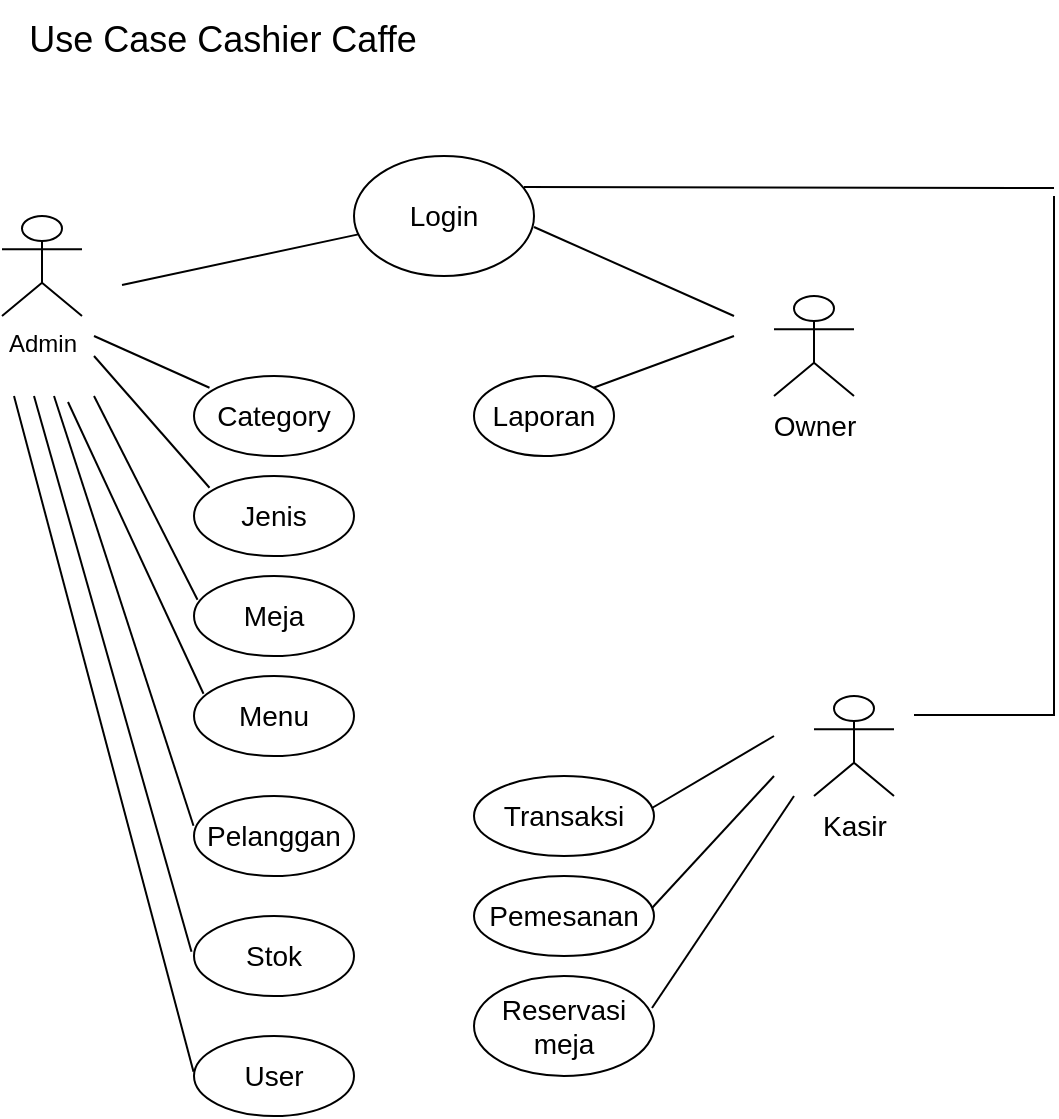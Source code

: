 <mxfile version="22.1.19" type="github" pages="6">
  <diagram name="usecase" id="3DhOtDwkNNcImCDr9Nh4">
    <mxGraphModel dx="1788" dy="474" grid="1" gridSize="10" guides="1" tooltips="1" connect="1" arrows="1" fold="1" page="1" pageScale="1" pageWidth="1169" pageHeight="1654" math="0" shadow="0">
      <root>
        <mxCell id="0" />
        <mxCell id="1" parent="0" />
        <mxCell id="o7fbvUVZT9YJkLL7X1Tb-1" value="&lt;font style=&quot;font-size: 18px;&quot;&gt;Use Case Cashier Caffe&lt;/font&gt;" style="text;html=1;align=center;verticalAlign=middle;resizable=0;points=[];autosize=1;strokeColor=none;fillColor=none;" vertex="1" parent="1">
          <mxGeometry x="-766" y="2" width="220" height="40" as="geometry" />
        </mxCell>
        <mxCell id="o7fbvUVZT9YJkLL7X1Tb-2" value="Admin" style="shape=umlActor;verticalLabelPosition=bottom;verticalAlign=top;html=1;outlineConnect=0;" vertex="1" parent="1">
          <mxGeometry x="-766" y="110" width="40" height="50" as="geometry" />
        </mxCell>
        <mxCell id="o7fbvUVZT9YJkLL7X1Tb-3" value="" style="endArrow=none;html=1;rounded=0;" edge="1" parent="1" target="o7fbvUVZT9YJkLL7X1Tb-4">
          <mxGeometry relative="1" as="geometry">
            <mxPoint x="-706" y="144.5" as="sourcePoint" />
            <mxPoint x="-570" y="120" as="targetPoint" />
          </mxGeometry>
        </mxCell>
        <mxCell id="o7fbvUVZT9YJkLL7X1Tb-4" value="&lt;font style=&quot;font-size: 14px;&quot;&gt;Login&lt;/font&gt;" style="ellipse;whiteSpace=wrap;html=1;" vertex="1" parent="1">
          <mxGeometry x="-590" y="80" width="90" height="60" as="geometry" />
        </mxCell>
        <mxCell id="o7fbvUVZT9YJkLL7X1Tb-5" value="" style="endArrow=none;html=1;rounded=0;" edge="1" parent="1">
          <mxGeometry relative="1" as="geometry">
            <mxPoint x="-505" y="95.5" as="sourcePoint" />
            <mxPoint x="-240" y="96" as="targetPoint" />
          </mxGeometry>
        </mxCell>
        <mxCell id="o7fbvUVZT9YJkLL7X1Tb-6" value="" style="endArrow=none;html=1;rounded=0;" edge="1" parent="1">
          <mxGeometry relative="1" as="geometry">
            <mxPoint x="-500" y="115.5" as="sourcePoint" />
            <mxPoint x="-400" y="160" as="targetPoint" />
          </mxGeometry>
        </mxCell>
        <mxCell id="o7fbvUVZT9YJkLL7X1Tb-7" value="&lt;font style=&quot;font-size: 14px;&quot;&gt;Owner&lt;/font&gt;" style="shape=umlActor;verticalLabelPosition=bottom;verticalAlign=top;html=1;outlineConnect=0;" vertex="1" parent="1">
          <mxGeometry x="-380" y="150" width="40" height="50" as="geometry" />
        </mxCell>
        <mxCell id="o7fbvUVZT9YJkLL7X1Tb-8" value="&lt;font style=&quot;font-size: 14px;&quot;&gt;Laporan&lt;/font&gt;" style="ellipse;whiteSpace=wrap;html=1;" vertex="1" parent="1">
          <mxGeometry x="-530" y="190" width="70" height="40" as="geometry" />
        </mxCell>
        <mxCell id="o7fbvUVZT9YJkLL7X1Tb-9" value="" style="endArrow=none;html=1;rounded=0;exitX=1;exitY=0;exitDx=0;exitDy=0;" edge="1" parent="1" source="o7fbvUVZT9YJkLL7X1Tb-8">
          <mxGeometry relative="1" as="geometry">
            <mxPoint x="-470" y="200" as="sourcePoint" />
            <mxPoint x="-400" y="170" as="targetPoint" />
          </mxGeometry>
        </mxCell>
        <mxCell id="o7fbvUVZT9YJkLL7X1Tb-10" value="&lt;font style=&quot;font-size: 14px;&quot;&gt;Category&lt;/font&gt;" style="ellipse;whiteSpace=wrap;html=1;" vertex="1" parent="1">
          <mxGeometry x="-670" y="190" width="80" height="40" as="geometry" />
        </mxCell>
        <mxCell id="o7fbvUVZT9YJkLL7X1Tb-11" value="" style="endArrow=none;html=1;rounded=0;exitX=1;exitY=0;exitDx=0;exitDy=0;" edge="1" parent="1">
          <mxGeometry relative="1" as="geometry">
            <mxPoint x="-662.251" y="195.858" as="sourcePoint" />
            <mxPoint x="-720" y="170" as="targetPoint" />
          </mxGeometry>
        </mxCell>
        <mxCell id="o7fbvUVZT9YJkLL7X1Tb-12" value="&lt;font style=&quot;font-size: 14px;&quot;&gt;Jenis&lt;/font&gt;" style="ellipse;whiteSpace=wrap;html=1;" vertex="1" parent="1">
          <mxGeometry x="-670" y="240" width="80" height="40" as="geometry" />
        </mxCell>
        <mxCell id="o7fbvUVZT9YJkLL7X1Tb-13" value="" style="endArrow=none;html=1;rounded=0;exitX=1;exitY=0;exitDx=0;exitDy=0;" edge="1" parent="1">
          <mxGeometry relative="1" as="geometry">
            <mxPoint x="-662.251" y="245.858" as="sourcePoint" />
            <mxPoint x="-720" y="180" as="targetPoint" />
          </mxGeometry>
        </mxCell>
        <mxCell id="o7fbvUVZT9YJkLL7X1Tb-14" value="&lt;font style=&quot;font-size: 14px;&quot;&gt;Meja&lt;/font&gt;" style="ellipse;whiteSpace=wrap;html=1;" vertex="1" parent="1">
          <mxGeometry x="-670" y="290" width="80" height="40" as="geometry" />
        </mxCell>
        <mxCell id="o7fbvUVZT9YJkLL7X1Tb-15" value="" style="endArrow=none;html=1;rounded=0;exitX=1;exitY=0;exitDx=0;exitDy=0;" edge="1" parent="1">
          <mxGeometry relative="1" as="geometry">
            <mxPoint x="-668.251" y="301.858" as="sourcePoint" />
            <mxPoint x="-720" y="200" as="targetPoint" />
          </mxGeometry>
        </mxCell>
        <mxCell id="o7fbvUVZT9YJkLL7X1Tb-16" value="&lt;font style=&quot;font-size: 14px;&quot;&gt;Menu&lt;/font&gt;" style="ellipse;whiteSpace=wrap;html=1;" vertex="1" parent="1">
          <mxGeometry x="-670" y="340" width="80" height="40" as="geometry" />
        </mxCell>
        <mxCell id="o7fbvUVZT9YJkLL7X1Tb-17" value="" style="endArrow=none;html=1;rounded=0;exitX=1;exitY=0;exitDx=0;exitDy=0;" edge="1" parent="1">
          <mxGeometry relative="1" as="geometry">
            <mxPoint x="-665.251" y="348.858" as="sourcePoint" />
            <mxPoint x="-733" y="203" as="targetPoint" />
          </mxGeometry>
        </mxCell>
        <mxCell id="o7fbvUVZT9YJkLL7X1Tb-18" value="&lt;span style=&quot;font-size: 14px;&quot;&gt;Pelanggan&lt;/span&gt;" style="ellipse;whiteSpace=wrap;html=1;" vertex="1" parent="1">
          <mxGeometry x="-670" y="400" width="80" height="40" as="geometry" />
        </mxCell>
        <mxCell id="o7fbvUVZT9YJkLL7X1Tb-19" value="" style="endArrow=none;html=1;rounded=0;exitX=1;exitY=0;exitDx=0;exitDy=0;" edge="1" parent="1">
          <mxGeometry relative="1" as="geometry">
            <mxPoint x="-670.251" y="414.858" as="sourcePoint" />
            <mxPoint x="-740" y="200" as="targetPoint" />
          </mxGeometry>
        </mxCell>
        <mxCell id="o7fbvUVZT9YJkLL7X1Tb-20" value="&lt;font style=&quot;font-size: 14px;&quot;&gt;Stok&lt;/font&gt;" style="ellipse;whiteSpace=wrap;html=1;" vertex="1" parent="1">
          <mxGeometry x="-670" y="460" width="80" height="40" as="geometry" />
        </mxCell>
        <mxCell id="o7fbvUVZT9YJkLL7X1Tb-21" value="" style="endArrow=none;html=1;rounded=0;exitX=1;exitY=0;exitDx=0;exitDy=0;" edge="1" parent="1">
          <mxGeometry relative="1" as="geometry">
            <mxPoint x="-671.251" y="477.858" as="sourcePoint" />
            <mxPoint x="-750" y="200" as="targetPoint" />
          </mxGeometry>
        </mxCell>
        <mxCell id="o7fbvUVZT9YJkLL7X1Tb-22" value="&lt;font style=&quot;font-size: 14px;&quot;&gt;User&lt;/font&gt;" style="ellipse;whiteSpace=wrap;html=1;" vertex="1" parent="1">
          <mxGeometry x="-670" y="520" width="80" height="40" as="geometry" />
        </mxCell>
        <mxCell id="o7fbvUVZT9YJkLL7X1Tb-23" value="" style="endArrow=none;html=1;rounded=0;exitX=1;exitY=0;exitDx=0;exitDy=0;" edge="1" parent="1">
          <mxGeometry relative="1" as="geometry">
            <mxPoint x="-670.251" y="537.858" as="sourcePoint" />
            <mxPoint x="-760" y="200" as="targetPoint" />
          </mxGeometry>
        </mxCell>
        <mxCell id="o7fbvUVZT9YJkLL7X1Tb-24" value="&lt;font style=&quot;font-size: 14px;&quot;&gt;Transaksi&lt;/font&gt;" style="ellipse;whiteSpace=wrap;html=1;" vertex="1" parent="1">
          <mxGeometry x="-530" y="390" width="90" height="40" as="geometry" />
        </mxCell>
        <mxCell id="o7fbvUVZT9YJkLL7X1Tb-25" value="" style="endArrow=none;html=1;rounded=0;" edge="1" parent="1">
          <mxGeometry relative="1" as="geometry">
            <mxPoint x="-441" y="406" as="sourcePoint" />
            <mxPoint x="-380" y="370" as="targetPoint" />
          </mxGeometry>
        </mxCell>
        <mxCell id="o7fbvUVZT9YJkLL7X1Tb-26" value="&lt;font style=&quot;font-size: 14px;&quot;&gt;Kasir&lt;/font&gt;" style="shape=umlActor;verticalLabelPosition=bottom;verticalAlign=top;html=1;outlineConnect=0;" vertex="1" parent="1">
          <mxGeometry x="-360" y="350" width="40" height="50" as="geometry" />
        </mxCell>
        <mxCell id="o7fbvUVZT9YJkLL7X1Tb-27" value="&lt;font style=&quot;font-size: 14px;&quot;&gt;Pemesanan&lt;/font&gt;" style="ellipse;whiteSpace=wrap;html=1;" vertex="1" parent="1">
          <mxGeometry x="-530" y="440" width="90" height="40" as="geometry" />
        </mxCell>
        <mxCell id="o7fbvUVZT9YJkLL7X1Tb-28" value="" style="endArrow=none;html=1;rounded=0;" edge="1" parent="1">
          <mxGeometry relative="1" as="geometry">
            <mxPoint x="-441" y="456" as="sourcePoint" />
            <mxPoint x="-380" y="390" as="targetPoint" />
          </mxGeometry>
        </mxCell>
        <mxCell id="o7fbvUVZT9YJkLL7X1Tb-29" value="&lt;font style=&quot;font-size: 14px;&quot;&gt;Reservasi meja&lt;/font&gt;" style="ellipse;whiteSpace=wrap;html=1;" vertex="1" parent="1">
          <mxGeometry x="-530" y="490" width="90" height="50" as="geometry" />
        </mxCell>
        <mxCell id="o7fbvUVZT9YJkLL7X1Tb-30" value="" style="endArrow=none;html=1;rounded=0;" edge="1" parent="1">
          <mxGeometry relative="1" as="geometry">
            <mxPoint x="-441" y="506" as="sourcePoint" />
            <mxPoint x="-370" y="400" as="targetPoint" />
          </mxGeometry>
        </mxCell>
        <mxCell id="o7fbvUVZT9YJkLL7X1Tb-31" value="" style="endArrow=none;html=1;rounded=0;" edge="1" parent="1">
          <mxGeometry relative="1" as="geometry">
            <mxPoint x="-240" y="100" as="sourcePoint" />
            <mxPoint x="-240" y="360" as="targetPoint" />
          </mxGeometry>
        </mxCell>
        <mxCell id="o7fbvUVZT9YJkLL7X1Tb-32" value="" style="endArrow=none;html=1;rounded=0;" edge="1" parent="1">
          <mxGeometry relative="1" as="geometry">
            <mxPoint x="-240" y="359.5" as="sourcePoint" />
            <mxPoint x="-310" y="359.5" as="targetPoint" />
          </mxGeometry>
        </mxCell>
      </root>
    </mxGraphModel>
  </diagram>
  <diagram id="tXyjR1UgVLommLV86N1p" name="erd">
    <mxGraphModel dx="3232" dy="1580" grid="1" gridSize="10" guides="1" tooltips="1" connect="1" arrows="1" fold="1" page="1" pageScale="1" pageWidth="1169" pageHeight="1654" math="0" shadow="0">
      <root>
        <mxCell id="0" />
        <mxCell id="1" parent="0" />
        <mxCell id="lM-YgWCYgzzWBHm210q0-1" value="&lt;font style=&quot;font-size: 15px;&quot;&gt;ERD Cashier Caffe&lt;/font&gt;" style="text;html=1;align=center;verticalAlign=middle;resizable=0;points=[];autosize=1;strokeColor=none;fillColor=none;" vertex="1" parent="1">
          <mxGeometry x="-780" y="10" width="150" height="30" as="geometry" />
        </mxCell>
        <mxCell id="lM-YgWCYgzzWBHm210q0-2" value="&lt;font style=&quot;font-size: 15px;&quot;&gt;Stok&lt;/font&gt;" style="rounded=0;whiteSpace=wrap;html=1;" vertex="1" parent="1">
          <mxGeometry x="-600" y="160" width="96" height="40" as="geometry" />
        </mxCell>
        <mxCell id="lM-YgWCYgzzWBHm210q0-3" value="" style="endArrow=none;html=1;rounded=0;" edge="1" parent="1">
          <mxGeometry relative="1" as="geometry">
            <mxPoint x="-670" y="180" as="sourcePoint" />
            <mxPoint x="-600" y="180" as="targetPoint" />
          </mxGeometry>
        </mxCell>
        <mxCell id="lM-YgWCYgzzWBHm210q0-4" value="jumlah" style="ellipse;whiteSpace=wrap;html=1;" vertex="1" parent="1">
          <mxGeometry x="-740" y="160" width="70" height="40" as="geometry" />
        </mxCell>
        <mxCell id="lM-YgWCYgzzWBHm210q0-5" value="" style="endArrow=none;html=1;rounded=0;exitX=0.694;exitY=0.951;exitDx=0;exitDy=0;exitPerimeter=0;" edge="1" parent="1" source="lM-YgWCYgzzWBHm210q0-6">
          <mxGeometry relative="1" as="geometry">
            <mxPoint x="-621" y="96" as="sourcePoint" />
            <mxPoint x="-580" y="160" as="targetPoint" />
          </mxGeometry>
        </mxCell>
        <mxCell id="lM-YgWCYgzzWBHm210q0-6" value="id" style="ellipse;whiteSpace=wrap;html=1;" vertex="1" parent="1">
          <mxGeometry x="-690" y="70" width="70" height="40" as="geometry" />
        </mxCell>
        <mxCell id="lM-YgWCYgzzWBHm210q0-7" value="" style="endArrow=none;html=1;rounded=0;entryX=0.417;entryY=-0.001;entryDx=0;entryDy=0;entryPerimeter=0;" edge="1" parent="1" target="lM-YgWCYgzzWBHm210q0-2">
          <mxGeometry relative="1" as="geometry">
            <mxPoint x="-534" y="100" as="sourcePoint" />
            <mxPoint x="-574" y="150" as="targetPoint" />
          </mxGeometry>
        </mxCell>
        <mxCell id="lM-YgWCYgzzWBHm210q0-8" value="menu_id" style="ellipse;whiteSpace=wrap;html=1;" vertex="1" parent="1">
          <mxGeometry x="-574" y="60" width="70" height="40" as="geometry" />
        </mxCell>
        <mxCell id="lM-YgWCYgzzWBHm210q0-9" value="" style="endArrow=none;html=1;rounded=0;" edge="1" parent="1" target="lM-YgWCYgzzWBHm210q0-10">
          <mxGeometry relative="1" as="geometry">
            <mxPoint x="-504" y="179.5" as="sourcePoint" />
            <mxPoint x="-434" y="179.5" as="targetPoint" />
          </mxGeometry>
        </mxCell>
        <mxCell id="lM-YgWCYgzzWBHm210q0-10" value="" style="rhombus;whiteSpace=wrap;html=1;" vertex="1" parent="1">
          <mxGeometry x="-450" y="167.38" width="25.25" height="25.25" as="geometry" />
        </mxCell>
        <mxCell id="lM-YgWCYgzzWBHm210q0-11" value="" style="endArrow=none;html=1;rounded=0;entryX=0;entryY=0.5;entryDx=0;entryDy=0;" edge="1" parent="1" target="lM-YgWCYgzzWBHm210q0-12">
          <mxGeometry relative="1" as="geometry">
            <mxPoint x="-424.75" y="179.5" as="sourcePoint" />
            <mxPoint x="-370.75" y="180" as="targetPoint" />
          </mxGeometry>
        </mxCell>
        <mxCell id="lM-YgWCYgzzWBHm210q0-12" value="&lt;font style=&quot;font-size: 15px;&quot;&gt;Menu&lt;/font&gt;" style="rounded=0;whiteSpace=wrap;html=1;" vertex="1" parent="1">
          <mxGeometry x="-360" y="160" width="96" height="40" as="geometry" />
        </mxCell>
        <mxCell id="lM-YgWCYgzzWBHm210q0-13" value="" style="endArrow=none;html=1;rounded=0;exitX=0.694;exitY=0.951;exitDx=0;exitDy=0;exitPerimeter=0;" edge="1" parent="1" source="lM-YgWCYgzzWBHm210q0-14">
          <mxGeometry relative="1" as="geometry">
            <mxPoint x="-381" y="96" as="sourcePoint" />
            <mxPoint x="-340" y="160" as="targetPoint" />
          </mxGeometry>
        </mxCell>
        <mxCell id="lM-YgWCYgzzWBHm210q0-14" value="id" style="ellipse;whiteSpace=wrap;html=1;" vertex="1" parent="1">
          <mxGeometry x="-450" y="70" width="70" height="40" as="geometry" />
        </mxCell>
        <mxCell id="lM-YgWCYgzzWBHm210q0-15" value="" style="endArrow=none;html=1;rounded=0;exitX=0.694;exitY=0.951;exitDx=0;exitDy=0;exitPerimeter=0;" edge="1" parent="1">
          <mxGeometry relative="1" as="geometry">
            <mxPoint x="-331.42" y="102.04" as="sourcePoint" />
            <mxPoint x="-330" y="160" as="targetPoint" />
          </mxGeometry>
        </mxCell>
        <mxCell id="lM-YgWCYgzzWBHm210q0-16" value="nama_menu" style="ellipse;whiteSpace=wrap;html=1;" vertex="1" parent="1">
          <mxGeometry x="-374" y="60" width="84" height="40" as="geometry" />
        </mxCell>
        <mxCell id="lM-YgWCYgzzWBHm210q0-17" value="" style="endArrow=none;html=1;rounded=0;entryX=0.387;entryY=0.035;entryDx=0;entryDy=0;entryPerimeter=0;" edge="1" parent="1" target="lM-YgWCYgzzWBHm210q0-12">
          <mxGeometry relative="1" as="geometry">
            <mxPoint x="-250" y="109" as="sourcePoint" />
            <mxPoint x="-236" y="167.38" as="targetPoint" />
          </mxGeometry>
        </mxCell>
        <mxCell id="lM-YgWCYgzzWBHm210q0-18" value="harga" style="ellipse;whiteSpace=wrap;html=1;" vertex="1" parent="1">
          <mxGeometry x="-280" y="67.38" width="84" height="40" as="geometry" />
        </mxCell>
        <mxCell id="lM-YgWCYgzzWBHm210q0-19" value="" style="endArrow=none;html=1;rounded=0;entryX=0.845;entryY=-0.001;entryDx=0;entryDy=0;entryPerimeter=0;" edge="1" parent="1">
          <mxGeometry relative="1" as="geometry">
            <mxPoint x="-170" y="80" as="sourcePoint" />
            <mxPoint x="-268.88" y="159.96" as="targetPoint" />
          </mxGeometry>
        </mxCell>
        <mxCell id="lM-YgWCYgzzWBHm210q0-20" value="image" style="ellipse;whiteSpace=wrap;html=1;" vertex="1" parent="1">
          <mxGeometry x="-210" y="40.0" width="84" height="40" as="geometry" />
        </mxCell>
        <mxCell id="lM-YgWCYgzzWBHm210q0-21" value="" style="endArrow=none;html=1;rounded=0;entryX=1;entryY=0.25;entryDx=0;entryDy=0;" edge="1" parent="1" target="lM-YgWCYgzzWBHm210q0-12">
          <mxGeometry relative="1" as="geometry">
            <mxPoint x="-145.12" y="130" as="sourcePoint" />
            <mxPoint x="-210" y="180" as="targetPoint" />
          </mxGeometry>
        </mxCell>
        <mxCell id="lM-YgWCYgzzWBHm210q0-22" value="deskripsi" style="ellipse;whiteSpace=wrap;html=1;" vertex="1" parent="1">
          <mxGeometry x="-185.12" y="90" width="84" height="40" as="geometry" />
        </mxCell>
        <mxCell id="lM-YgWCYgzzWBHm210q0-23" value="" style="endArrow=none;html=1;rounded=0;" edge="1" parent="1" target="lM-YgWCYgzzWBHm210q0-29">
          <mxGeometry relative="1" as="geometry">
            <mxPoint x="-264" y="179.5" as="sourcePoint" />
            <mxPoint x="-194" y="179.5" as="targetPoint" />
          </mxGeometry>
        </mxCell>
        <mxCell id="lM-YgWCYgzzWBHm210q0-24" value="" style="endArrow=none;html=1;rounded=0;entryX=0;entryY=0.5;entryDx=0;entryDy=0;" edge="1" parent="1" target="lM-YgWCYgzzWBHm210q0-25">
          <mxGeometry relative="1" as="geometry">
            <mxPoint x="-184.75" y="179.5" as="sourcePoint" />
            <mxPoint x="-120" y="180" as="targetPoint" />
          </mxGeometry>
        </mxCell>
        <mxCell id="lM-YgWCYgzzWBHm210q0-25" value="&lt;font style=&quot;font-size: 15px;&quot;&gt;jenis&lt;/font&gt;" style="rounded=0;whiteSpace=wrap;html=1;" vertex="1" parent="1">
          <mxGeometry x="-40" y="160" width="96" height="40" as="geometry" />
        </mxCell>
        <mxCell id="lM-YgWCYgzzWBHm210q0-26" value="" style="endArrow=none;html=1;rounded=0;exitX=0.694;exitY=0.951;exitDx=0;exitDy=0;exitPerimeter=0;entryX=0.327;entryY=-0.073;entryDx=0;entryDy=0;entryPerimeter=0;" edge="1" parent="1" source="lM-YgWCYgzzWBHm210q0-28" target="lM-YgWCYgzzWBHm210q0-25">
          <mxGeometry relative="1" as="geometry">
            <mxPoint x="-21" y="91" as="sourcePoint" />
            <mxPoint x="-20" y="155" as="targetPoint" />
          </mxGeometry>
        </mxCell>
        <mxCell id="lM-YgWCYgzzWBHm210q0-27" value="" style="endArrow=none;html=1;rounded=0;entryX=0;entryY=0.5;entryDx=0;entryDy=0;" edge="1" parent="1" target="lM-YgWCYgzzWBHm210q0-29">
          <mxGeometry relative="1" as="geometry">
            <mxPoint x="-184.75" y="179.5" as="sourcePoint" />
            <mxPoint x="-40" y="180" as="targetPoint" />
          </mxGeometry>
        </mxCell>
        <mxCell id="lM-YgWCYgzzWBHm210q0-28" value="nama_jenis" style="ellipse;whiteSpace=wrap;html=1;" vertex="1" parent="1">
          <mxGeometry x="-90" y="65" width="70" height="40" as="geometry" />
        </mxCell>
        <mxCell id="lM-YgWCYgzzWBHm210q0-29" value="" style="rhombus;whiteSpace=wrap;html=1;" vertex="1" parent="1">
          <mxGeometry x="-170" y="167.38" width="25.25" height="25.25" as="geometry" />
        </mxCell>
        <mxCell id="lM-YgWCYgzzWBHm210q0-30" value="" style="endArrow=none;html=1;rounded=0;exitX=0.348;exitY=0.931;exitDx=0;exitDy=0;exitPerimeter=0;entryX=0.665;entryY=-0.019;entryDx=0;entryDy=0;entryPerimeter=0;" edge="1" parent="1" source="lM-YgWCYgzzWBHm210q0-31">
          <mxGeometry relative="1" as="geometry">
            <mxPoint x="113.74" y="100.8" as="sourcePoint" />
            <mxPoint x="56.0" y="160" as="targetPoint" />
          </mxGeometry>
        </mxCell>
        <mxCell id="lM-YgWCYgzzWBHm210q0-31" value="id" style="ellipse;whiteSpace=wrap;html=1;" vertex="1" parent="1">
          <mxGeometry x="100" y="60" width="73" height="40" as="geometry" />
        </mxCell>
        <mxCell id="lM-YgWCYgzzWBHm210q0-32" value="" style="endArrow=none;html=1;rounded=0;exitX=-0.002;exitY=0.292;exitDx=0;exitDy=0;exitPerimeter=0;entryX=1;entryY=0.25;entryDx=0;entryDy=0;" edge="1" parent="1" source="lM-YgWCYgzzWBHm210q0-33" target="lM-YgWCYgzzWBHm210q0-25">
          <mxGeometry relative="1" as="geometry">
            <mxPoint x="157.58" y="180.04" as="sourcePoint" />
            <mxPoint x="60" y="170" as="targetPoint" />
          </mxGeometry>
        </mxCell>
        <mxCell id="lM-YgWCYgzzWBHm210q0-33" value="kategori_id" style="ellipse;whiteSpace=wrap;html=1;" vertex="1" parent="1">
          <mxGeometry x="123" y="140" width="73" height="40" as="geometry" />
        </mxCell>
        <mxCell id="lM-YgWCYgzzWBHm210q0-34" value="" style="endArrow=none;html=1;rounded=0;" edge="1" parent="1">
          <mxGeometry relative="1" as="geometry">
            <mxPoint y="200" as="sourcePoint" />
            <mxPoint y="350" as="targetPoint" />
          </mxGeometry>
        </mxCell>
        <mxCell id="lM-YgWCYgzzWBHm210q0-35" value="" style="endArrow=none;html=1;rounded=0;" edge="1" parent="1">
          <mxGeometry relative="1" as="geometry">
            <mxPoint y="376.4" as="sourcePoint" />
            <mxPoint y="480" as="targetPoint" />
          </mxGeometry>
        </mxCell>
        <mxCell id="lM-YgWCYgzzWBHm210q0-36" value="" style="rhombus;whiteSpace=wrap;html=1;" vertex="1" parent="1">
          <mxGeometry x="-13" y="351.15" width="25.25" height="25.25" as="geometry" />
        </mxCell>
        <mxCell id="lM-YgWCYgzzWBHm210q0-37" value="&lt;font style=&quot;font-size: 15px;&quot;&gt;kategori&lt;/font&gt;" style="rounded=0;whiteSpace=wrap;html=1;" vertex="1" parent="1">
          <mxGeometry x="-50" y="480" width="96" height="40" as="geometry" />
        </mxCell>
        <mxCell id="lM-YgWCYgzzWBHm210q0-38" value="" style="endArrow=none;html=1;rounded=0;exitX=0.348;exitY=0.931;exitDx=0;exitDy=0;exitPerimeter=0;entryX=0.665;entryY=-0.019;entryDx=0;entryDy=0;entryPerimeter=0;" edge="1" parent="1" source="lM-YgWCYgzzWBHm210q0-39">
          <mxGeometry relative="1" as="geometry">
            <mxPoint x="103.74" y="420.8" as="sourcePoint" />
            <mxPoint x="46.0" y="480" as="targetPoint" />
          </mxGeometry>
        </mxCell>
        <mxCell id="lM-YgWCYgzzWBHm210q0-39" value="id" style="ellipse;whiteSpace=wrap;html=1;" vertex="1" parent="1">
          <mxGeometry x="90" y="380" width="73" height="40" as="geometry" />
        </mxCell>
        <mxCell id="lM-YgWCYgzzWBHm210q0-40" value="" style="endArrow=none;html=1;rounded=0;exitX=0;exitY=0.5;exitDx=0;exitDy=0;entryX=1;entryY=0.25;entryDx=0;entryDy=0;" edge="1" parent="1" source="lM-YgWCYgzzWBHm210q0-41" target="lM-YgWCYgzzWBHm210q0-37">
          <mxGeometry relative="1" as="geometry">
            <mxPoint x="147.58" y="500.04" as="sourcePoint" />
            <mxPoint x="50" y="490" as="targetPoint" />
          </mxGeometry>
        </mxCell>
        <mxCell id="lM-YgWCYgzzWBHm210q0-41" value="nama_kategori" style="ellipse;whiteSpace=wrap;html=1;" vertex="1" parent="1">
          <mxGeometry x="113" y="460" width="97" height="40" as="geometry" />
        </mxCell>
        <mxCell id="lM-YgWCYgzzWBHm210q0-42" value="" style="endArrow=none;html=1;rounded=0;" edge="1" parent="1">
          <mxGeometry relative="1" as="geometry">
            <mxPoint x="-319" y="200" as="sourcePoint" />
            <mxPoint x="-319" y="350" as="targetPoint" />
          </mxGeometry>
        </mxCell>
        <mxCell id="lM-YgWCYgzzWBHm210q0-43" value="" style="endArrow=none;html=1;rounded=0;" edge="1" parent="1">
          <mxGeometry relative="1" as="geometry">
            <mxPoint x="-318" y="376.4" as="sourcePoint" />
            <mxPoint x="-318" y="560" as="targetPoint" />
          </mxGeometry>
        </mxCell>
        <mxCell id="lM-YgWCYgzzWBHm210q0-44" value="" style="rhombus;whiteSpace=wrap;html=1;" vertex="1" parent="1">
          <mxGeometry x="-331" y="351.15" width="25.25" height="25.25" as="geometry" />
        </mxCell>
        <mxCell id="lM-YgWCYgzzWBHm210q0-45" value="" style="endArrow=none;html=1;rounded=0;exitX=0.348;exitY=0.931;exitDx=0;exitDy=0;exitPerimeter=0;" edge="1" parent="1" source="lM-YgWCYgzzWBHm210q0-46">
          <mxGeometry relative="1" as="geometry">
            <mxPoint x="-255.26" y="300.8" as="sourcePoint" />
            <mxPoint x="-310" y="360" as="targetPoint" />
          </mxGeometry>
        </mxCell>
        <mxCell id="lM-YgWCYgzzWBHm210q0-46" value="menu_id" style="ellipse;whiteSpace=wrap;html=1;" vertex="1" parent="1">
          <mxGeometry x="-269" y="260" width="73" height="40" as="geometry" />
        </mxCell>
        <mxCell id="lM-YgWCYgzzWBHm210q0-47" value="" style="endArrow=none;html=1;rounded=0;exitX=0.031;exitY=0.737;exitDx=0;exitDy=0;exitPerimeter=0;" edge="1" parent="1">
          <mxGeometry relative="1" as="geometry">
            <mxPoint x="-210.487" y="352.48" as="sourcePoint" />
            <mxPoint x="-304" y="363" as="targetPoint" />
          </mxGeometry>
        </mxCell>
        <mxCell id="lM-YgWCYgzzWBHm210q0-48" value="jumlah" style="ellipse;whiteSpace=wrap;html=1;" vertex="1" parent="1">
          <mxGeometry x="-217.75" y="320" width="73" height="40" as="geometry" />
        </mxCell>
        <mxCell id="lM-YgWCYgzzWBHm210q0-49" value="" style="endArrow=none;html=1;rounded=0;exitX=0.004;exitY=0.177;exitDx=0;exitDy=0;exitPerimeter=0;" edge="1" parent="1">
          <mxGeometry relative="1" as="geometry">
            <mxPoint x="-222.708" y="403.08" as="sourcePoint" />
            <mxPoint x="-304.75" y="368.76" as="targetPoint" />
            <Array as="points" />
          </mxGeometry>
        </mxCell>
        <mxCell id="lM-YgWCYgzzWBHm210q0-50" value="sbutotal" style="ellipse;whiteSpace=wrap;html=1;" vertex="1" parent="1">
          <mxGeometry x="-223" y="390" width="73" height="40" as="geometry" />
        </mxCell>
        <mxCell id="lM-YgWCYgzzWBHm210q0-51" value="" style="endArrow=none;html=1;rounded=0;exitX=1;exitY=1;exitDx=0;exitDy=0;entryX=0;entryY=0;entryDx=0;entryDy=0;" edge="1" parent="1" source="lM-YgWCYgzzWBHm210q0-52" target="lM-YgWCYgzzWBHm210q0-44">
          <mxGeometry relative="1" as="geometry">
            <mxPoint x="-455.26" y="280.8" as="sourcePoint" />
            <mxPoint x="-510" y="340" as="targetPoint" />
          </mxGeometry>
        </mxCell>
        <mxCell id="lM-YgWCYgzzWBHm210q0-52" value="id" style="ellipse;whiteSpace=wrap;html=1;" vertex="1" parent="1">
          <mxGeometry x="-469" y="240" width="73" height="40" as="geometry" />
        </mxCell>
        <mxCell id="lM-YgWCYgzzWBHm210q0-53" value="" style="endArrow=none;html=1;rounded=0;entryX=0;entryY=0.5;entryDx=0;entryDy=0;" edge="1" parent="1" source="lM-YgWCYgzzWBHm210q0-54" target="lM-YgWCYgzzWBHm210q0-44">
          <mxGeometry relative="1" as="geometry">
            <mxPoint x="-473.76" y="410.8" as="sourcePoint" />
            <mxPoint x="-342.5" y="487" as="targetPoint" />
          </mxGeometry>
        </mxCell>
        <mxCell id="lM-YgWCYgzzWBHm210q0-54" value="transaksi_id" style="ellipse;whiteSpace=wrap;html=1;" vertex="1" parent="1">
          <mxGeometry x="-487.5" y="370" width="73" height="40" as="geometry" />
        </mxCell>
        <mxCell id="lM-YgWCYgzzWBHm210q0-55" value="&lt;font style=&quot;font-size: 15px;&quot;&gt;transaksi&lt;/font&gt;" style="rounded=0;whiteSpace=wrap;html=1;" vertex="1" parent="1">
          <mxGeometry x="-366.37" y="560" width="96" height="40" as="geometry" />
        </mxCell>
        <mxCell id="lM-YgWCYgzzWBHm210q0-56" value="" style="endArrow=none;html=1;rounded=0;entryX=0.75;entryY=0;entryDx=0;entryDy=0;" edge="1" parent="1" source="lM-YgWCYgzzWBHm210q0-57" target="lM-YgWCYgzzWBHm210q0-55">
          <mxGeometry relative="1" as="geometry">
            <mxPoint x="-198.42" y="520.04" as="sourcePoint" />
            <mxPoint x="-300" y="510" as="targetPoint" />
          </mxGeometry>
        </mxCell>
        <mxCell id="lM-YgWCYgzzWBHm210q0-57" value="tanggal" style="ellipse;whiteSpace=wrap;html=1;" vertex="1" parent="1">
          <mxGeometry x="-280" y="460" width="97" height="40" as="geometry" />
        </mxCell>
        <mxCell id="lM-YgWCYgzzWBHm210q0-58" value="" style="endArrow=none;html=1;rounded=0;entryX=1;entryY=0.5;entryDx=0;entryDy=0;" edge="1" parent="1" source="lM-YgWCYgzzWBHm210q0-59" target="lM-YgWCYgzzWBHm210q0-55">
          <mxGeometry relative="1" as="geometry">
            <mxPoint x="-114.42" y="580.04" as="sourcePoint" />
            <mxPoint x="-210" y="620" as="targetPoint" />
          </mxGeometry>
        </mxCell>
        <mxCell id="lM-YgWCYgzzWBHm210q0-59" value="total_harga" style="ellipse;whiteSpace=wrap;html=1;" vertex="1" parent="1">
          <mxGeometry x="-196" y="520" width="97" height="40" as="geometry" />
        </mxCell>
        <mxCell id="lM-YgWCYgzzWBHm210q0-60" value="" style="endArrow=none;html=1;rounded=0;entryX=1;entryY=1;entryDx=0;entryDy=0;" edge="1" parent="1" source="lM-YgWCYgzzWBHm210q0-61" target="lM-YgWCYgzzWBHm210q0-55">
          <mxGeometry relative="1" as="geometry">
            <mxPoint x="-108.42" y="700.04" as="sourcePoint" />
            <mxPoint x="-264" y="700" as="targetPoint" />
          </mxGeometry>
        </mxCell>
        <mxCell id="lM-YgWCYgzzWBHm210q0-61" value="metode_pembayaran" style="ellipse;whiteSpace=wrap;html=1;" vertex="1" parent="1">
          <mxGeometry x="-200" y="640" width="120" height="50" as="geometry" />
        </mxCell>
        <mxCell id="lM-YgWCYgzzWBHm210q0-62" value="" style="endArrow=none;html=1;rounded=0;entryX=0.602;entryY=-0.049;entryDx=0;entryDy=0;entryPerimeter=0;exitX=0;exitY=1;exitDx=0;exitDy=0;" edge="1" parent="1" source="lM-YgWCYgzzWBHm210q0-55" target="lM-YgWCYgzzWBHm210q0-63">
          <mxGeometry relative="1" as="geometry">
            <mxPoint x="-370" y="600" as="sourcePoint" />
            <mxPoint x="-444.54" y="627.55" as="targetPoint" />
          </mxGeometry>
        </mxCell>
        <mxCell id="lM-YgWCYgzzWBHm210q0-63" value="keterangan" style="ellipse;whiteSpace=wrap;html=1;" vertex="1" parent="1">
          <mxGeometry x="-493" y="670" width="97" height="40" as="geometry" />
        </mxCell>
        <mxCell id="lM-YgWCYgzzWBHm210q0-64" value="" style="endArrow=none;html=1;rounded=0;entryX=0.16;entryY=-0.055;entryDx=0;entryDy=0;entryPerimeter=0;exitX=0.664;exitY=1.003;exitDx=0;exitDy=0;exitPerimeter=0;" edge="1" parent="1" source="lM-YgWCYgzzWBHm210q0-65" target="lM-YgWCYgzzWBHm210q0-55">
          <mxGeometry relative="1" as="geometry">
            <mxPoint x="-404.003" y="489.997" as="sourcePoint" />
            <mxPoint x="-374" y="430" as="targetPoint" />
          </mxGeometry>
        </mxCell>
        <mxCell id="lM-YgWCYgzzWBHm210q0-65" value="id" style="ellipse;whiteSpace=wrap;html=1;" vertex="1" parent="1">
          <mxGeometry x="-483.87" y="460" width="97" height="40" as="geometry" />
        </mxCell>
        <mxCell id="lM-YgWCYgzzWBHm210q0-66" value="" style="endArrow=none;html=1;rounded=0;" edge="1" parent="1">
          <mxGeometry relative="1" as="geometry">
            <mxPoint x="-318.99" y="600" as="sourcePoint" />
            <mxPoint x="-318.99" y="750" as="targetPoint" />
          </mxGeometry>
        </mxCell>
        <mxCell id="lM-YgWCYgzzWBHm210q0-67" value="" style="endArrow=none;html=1;rounded=0;" edge="1" parent="1">
          <mxGeometry relative="1" as="geometry">
            <mxPoint x="-317.99" y="776.4" as="sourcePoint" />
            <mxPoint x="-318" y="880" as="targetPoint" />
          </mxGeometry>
        </mxCell>
        <mxCell id="lM-YgWCYgzzWBHm210q0-68" value="" style="rhombus;whiteSpace=wrap;html=1;" vertex="1" parent="1">
          <mxGeometry x="-330.99" y="751.15" width="25.25" height="25.25" as="geometry" />
        </mxCell>
        <mxCell id="lM-YgWCYgzzWBHm210q0-69" value="&lt;font style=&quot;font-size: 15px;&quot;&gt;pelanggan&lt;/font&gt;" style="rounded=0;whiteSpace=wrap;html=1;" vertex="1" parent="1">
          <mxGeometry x="-366.38" y="880" width="96" height="40" as="geometry" />
        </mxCell>
        <mxCell id="lM-YgWCYgzzWBHm210q0-70" value="" style="endArrow=none;html=1;rounded=0;entryX=0.649;entryY=-0.073;entryDx=0;entryDy=0;entryPerimeter=0;" edge="1" parent="1" source="lM-YgWCYgzzWBHm210q0-71" target="lM-YgWCYgzzWBHm210q0-69">
          <mxGeometry relative="1" as="geometry">
            <mxPoint x="-185.42" y="836.44" as="sourcePoint" />
            <mxPoint x="-341" y="836.4" as="targetPoint" />
          </mxGeometry>
        </mxCell>
        <mxCell id="lM-YgWCYgzzWBHm210q0-71" value="nama" style="ellipse;whiteSpace=wrap;html=1;" vertex="1" parent="1">
          <mxGeometry x="-267" y="776.4" width="87" height="40" as="geometry" />
        </mxCell>
        <mxCell id="lM-YgWCYgzzWBHm210q0-72" value="" style="endArrow=none;html=1;rounded=0;entryX=1;entryY=0.25;entryDx=0;entryDy=0;" edge="1" parent="1" source="lM-YgWCYgzzWBHm210q0-73" target="lM-YgWCYgzzWBHm210q0-69">
          <mxGeometry relative="1" as="geometry">
            <mxPoint x="-111.42" y="876.44" as="sourcePoint" />
            <mxPoint x="-230" y="917" as="targetPoint" />
          </mxGeometry>
        </mxCell>
        <mxCell id="lM-YgWCYgzzWBHm210q0-73" value="email" style="ellipse;whiteSpace=wrap;html=1;" vertex="1" parent="1">
          <mxGeometry x="-193" y="816.4" width="87" height="40" as="geometry" />
        </mxCell>
        <mxCell id="lM-YgWCYgzzWBHm210q0-74" value="" style="endArrow=none;html=1;rounded=0;" edge="1" parent="1" source="lM-YgWCYgzzWBHm210q0-75">
          <mxGeometry relative="1" as="geometry">
            <mxPoint x="-95.42" y="940.04" as="sourcePoint" />
            <mxPoint x="-270" y="900" as="targetPoint" />
          </mxGeometry>
        </mxCell>
        <mxCell id="lM-YgWCYgzzWBHm210q0-75" value="no_tlp" style="ellipse;whiteSpace=wrap;html=1;" vertex="1" parent="1">
          <mxGeometry x="-177" y="880" width="87" height="40" as="geometry" />
        </mxCell>
        <mxCell id="lM-YgWCYgzzWBHm210q0-76" value="" style="endArrow=none;html=1;rounded=0;entryX=0;entryY=1;entryDx=0;entryDy=0;" edge="1" parent="1" target="lM-YgWCYgzzWBHm210q0-69">
          <mxGeometry relative="1" as="geometry">
            <mxPoint x="-437" y="980" as="sourcePoint" />
            <mxPoint x="-530" y="980" as="targetPoint" />
          </mxGeometry>
        </mxCell>
        <mxCell id="lM-YgWCYgzzWBHm210q0-77" value="alamat" style="ellipse;whiteSpace=wrap;html=1;" vertex="1" parent="1">
          <mxGeometry x="-481" y="980" width="87" height="40" as="geometry" />
        </mxCell>
        <mxCell id="lM-YgWCYgzzWBHm210q0-78" value="" style="endArrow=none;html=1;rounded=0;entryX=0;entryY=0;entryDx=0;entryDy=0;" edge="1" parent="1" target="lM-YgWCYgzzWBHm210q0-69">
          <mxGeometry relative="1" as="geometry">
            <mxPoint x="-414.5" y="836.4" as="sourcePoint" />
            <mxPoint x="-343.5" y="776.4" as="targetPoint" />
          </mxGeometry>
        </mxCell>
        <mxCell id="lM-YgWCYgzzWBHm210q0-79" value="id" style="ellipse;whiteSpace=wrap;html=1;" vertex="1" parent="1">
          <mxGeometry x="-494.87" y="806.4" width="87" height="40" as="geometry" />
        </mxCell>
        <mxCell id="lM-YgWCYgzzWBHm210q0-80" value="" style="endArrow=none;html=1;rounded=0;entryX=0;entryY=0.5;entryDx=0;entryDy=0;" edge="1" parent="1" source="lM-YgWCYgzzWBHm210q0-81" target="lM-YgWCYgzzWBHm210q0-69">
          <mxGeometry relative="1" as="geometry">
            <mxPoint x="-640" y="900" as="sourcePoint" />
            <mxPoint x="-600" y="910" as="targetPoint" />
          </mxGeometry>
        </mxCell>
        <mxCell id="lM-YgWCYgzzWBHm210q0-81" value="" style="rhombus;whiteSpace=wrap;html=1;" vertex="1" parent="1">
          <mxGeometry x="-625.25" y="887.38" width="25.25" height="25.25" as="geometry" />
        </mxCell>
        <mxCell id="lM-YgWCYgzzWBHm210q0-82" value="" style="endArrow=none;html=1;rounded=0;exitX=0.5;exitY=0;exitDx=0;exitDy=0;" edge="1" parent="1" source="lM-YgWCYgzzWBHm210q0-81">
          <mxGeometry relative="1" as="geometry">
            <mxPoint x="-644" y="887.37" as="sourcePoint" />
            <mxPoint x="-613" y="600" as="targetPoint" />
          </mxGeometry>
        </mxCell>
        <mxCell id="lM-YgWCYgzzWBHm210q0-83" value="&lt;font style=&quot;font-size: 15px;&quot;&gt;pemesanan&lt;/font&gt;" style="rounded=0;whiteSpace=wrap;html=1;" vertex="1" parent="1">
          <mxGeometry x="-720" y="560" width="126" height="40" as="geometry" />
        </mxCell>
        <mxCell id="lM-YgWCYgzzWBHm210q0-84" value="" style="endArrow=none;html=1;rounded=0;entryX=0.919;entryY=-0.073;entryDx=0;entryDy=0;entryPerimeter=0;exitX=0;exitY=1;exitDx=0;exitDy=0;" edge="1" parent="1" target="lM-YgWCYgzzWBHm210q0-83">
          <mxGeometry relative="1" as="geometry">
            <mxPoint x="-574" y="480" as="sourcePoint" />
            <mxPoint x="-642.606" y="548.04" as="targetPoint" />
          </mxGeometry>
        </mxCell>
        <mxCell id="lM-YgWCYgzzWBHm210q0-85" value="jam_mulai" style="ellipse;whiteSpace=wrap;html=1;" vertex="1" parent="1">
          <mxGeometry x="-614.5" y="440" width="97" height="40" as="geometry" />
        </mxCell>
        <mxCell id="lM-YgWCYgzzWBHm210q0-86" value="" style="endArrow=none;html=1;rounded=0;entryX=0.5;entryY=0;entryDx=0;entryDy=0;exitX=0;exitY=1;exitDx=0;exitDy=0;" edge="1" parent="1" target="lM-YgWCYgzzWBHm210q0-83">
          <mxGeometry relative="1" as="geometry">
            <mxPoint x="-629.5" y="430" as="sourcePoint" />
            <mxPoint x="-657.5" y="507" as="targetPoint" />
          </mxGeometry>
        </mxCell>
        <mxCell id="lM-YgWCYgzzWBHm210q0-87" value="tgl_pemesanan" style="ellipse;whiteSpace=wrap;html=1;" vertex="1" parent="1">
          <mxGeometry x="-670" y="390" width="97" height="40" as="geometry" />
        </mxCell>
        <mxCell id="lM-YgWCYgzzWBHm210q0-88" value="" style="endArrow=none;html=1;rounded=0;entryX=0.5;entryY=0;entryDx=0;entryDy=0;exitX=0.589;exitY=1.04;exitDx=0;exitDy=0;exitPerimeter=0;" edge="1" parent="1" source="lM-YgWCYgzzWBHm210q0-89" target="lM-YgWCYgzzWBHm210q0-83">
          <mxGeometry relative="1" as="geometry">
            <mxPoint x="-726.5" y="391.15" as="sourcePoint" />
            <mxPoint x="-739" y="521.15" as="targetPoint" />
          </mxGeometry>
        </mxCell>
        <mxCell id="lM-YgWCYgzzWBHm210q0-89" value="meja_id" style="ellipse;whiteSpace=wrap;html=1;" vertex="1" parent="1">
          <mxGeometry x="-767" y="351.15" width="97" height="40" as="geometry" />
        </mxCell>
        <mxCell id="lM-YgWCYgzzWBHm210q0-90" value="" style="endArrow=none;html=1;rounded=0;entryX=0.25;entryY=0;entryDx=0;entryDy=0;exitX=0.589;exitY=1.04;exitDx=0;exitDy=0;exitPerimeter=0;" edge="1" parent="1" source="lM-YgWCYgzzWBHm210q0-91" target="lM-YgWCYgzzWBHm210q0-83">
          <mxGeometry relative="1" as="geometry">
            <mxPoint x="-754.5" y="501.15" as="sourcePoint" />
            <mxPoint x="-670" y="670" as="targetPoint" />
          </mxGeometry>
        </mxCell>
        <mxCell id="lM-YgWCYgzzWBHm210q0-91" value="id" style="ellipse;whiteSpace=wrap;html=1;" vertex="1" parent="1">
          <mxGeometry x="-795" y="461.15" width="97" height="40" as="geometry" />
        </mxCell>
        <mxCell id="lM-YgWCYgzzWBHm210q0-92" value="" style="endArrow=none;html=1;rounded=0;entryX=0;entryY=0.5;entryDx=0;entryDy=0;exitX=0.589;exitY=1.04;exitDx=0;exitDy=0;exitPerimeter=0;" edge="1" parent="1" target="lM-YgWCYgzzWBHm210q0-83">
          <mxGeometry relative="1" as="geometry">
            <mxPoint x="-752.997" y="590" as="sourcePoint" />
            <mxPoint x="-681.13" y="647.25" as="targetPoint" />
          </mxGeometry>
        </mxCell>
        <mxCell id="lM-YgWCYgzzWBHm210q0-93" value="jumlah_pelanggan" style="ellipse;whiteSpace=wrap;html=1;" vertex="1" parent="1">
          <mxGeometry x="-870" y="571.15" width="117" height="40" as="geometry" />
        </mxCell>
        <mxCell id="lM-YgWCYgzzWBHm210q0-94" value="" style="endArrow=none;html=1;rounded=0;entryX=0;entryY=1;entryDx=0;entryDy=0;exitX=0.589;exitY=1.04;exitDx=0;exitDy=0;exitPerimeter=0;" edge="1" parent="1" target="lM-YgWCYgzzWBHm210q0-83">
          <mxGeometry relative="1" as="geometry">
            <mxPoint x="-742.997" y="661.38" as="sourcePoint" />
            <mxPoint x="-671.13" y="718.63" as="targetPoint" />
          </mxGeometry>
        </mxCell>
        <mxCell id="lM-YgWCYgzzWBHm210q0-95" value="jam_selesai" style="ellipse;whiteSpace=wrap;html=1;" vertex="1" parent="1">
          <mxGeometry x="-840" y="640.58" width="97" height="40" as="geometry" />
        </mxCell>
        <mxCell id="lM-YgWCYgzzWBHm210q0-96" value="" style="endArrow=none;html=1;rounded=0;" edge="1" parent="1">
          <mxGeometry relative="1" as="geometry">
            <mxPoint x="-640" y="1042.883" as="sourcePoint" />
            <mxPoint x="-640" y="600.38" as="targetPoint" />
          </mxGeometry>
        </mxCell>
        <mxCell id="lM-YgWCYgzzWBHm210q0-97" value="" style="endArrow=none;html=1;rounded=0;entryX=0.183;entryY=0.396;entryDx=0;entryDy=0;entryPerimeter=0;" edge="1" parent="1" target="lM-YgWCYgzzWBHm210q0-98">
          <mxGeometry relative="1" as="geometry">
            <mxPoint x="-641.87" y="1040" as="sourcePoint" />
            <mxPoint x="-330" y="1040" as="targetPoint" />
          </mxGeometry>
        </mxCell>
        <mxCell id="lM-YgWCYgzzWBHm210q0-98" value="" style="rhombus;whiteSpace=wrap;html=1;" vertex="1" parent="1">
          <mxGeometry x="-324.62" y="1030" width="25.25" height="25.25" as="geometry" />
        </mxCell>
        <mxCell id="lM-YgWCYgzzWBHm210q0-99" value="" style="endArrow=none;html=1;rounded=0;" edge="1" parent="1">
          <mxGeometry relative="1" as="geometry">
            <mxPoint x="-299.05" y="1042.13" as="sourcePoint" />
            <mxPoint x="200" y="1042" as="targetPoint" />
          </mxGeometry>
        </mxCell>
        <mxCell id="lM-YgWCYgzzWBHm210q0-100" value="" style="endArrow=none;html=1;rounded=0;" edge="1" parent="1">
          <mxGeometry relative="1" as="geometry">
            <mxPoint x="-270.38" y="584" as="sourcePoint" />
            <mxPoint x="-80" y="585" as="targetPoint" />
          </mxGeometry>
        </mxCell>
        <mxCell id="lM-YgWCYgzzWBHm210q0-101" value="" style="rhombus;whiteSpace=wrap;html=1;" vertex="1" parent="1">
          <mxGeometry x="-80" y="572.15" width="25.25" height="25.25" as="geometry" />
        </mxCell>
        <mxCell id="lM-YgWCYgzzWBHm210q0-102" value="" style="endArrow=none;html=1;rounded=0;" edge="1" parent="1">
          <mxGeometry relative="1" as="geometry">
            <mxPoint x="-55" y="585" as="sourcePoint" />
            <mxPoint x="160" y="586" as="targetPoint" />
          </mxGeometry>
        </mxCell>
        <mxCell id="lM-YgWCYgzzWBHm210q0-103" value="&lt;font style=&quot;font-size: 15px;&quot;&gt;user&lt;/font&gt;" style="rounded=0;whiteSpace=wrap;html=1;" vertex="1" parent="1">
          <mxGeometry x="150" y="564.78" width="109" height="40" as="geometry" />
        </mxCell>
        <mxCell id="lM-YgWCYgzzWBHm210q0-104" value="" style="endArrow=none;html=1;rounded=0;exitX=0.348;exitY=0.931;exitDx=0;exitDy=0;exitPerimeter=0;entryX=0.665;entryY=-0.019;entryDx=0;entryDy=0;entryPerimeter=0;" edge="1" parent="1" source="lM-YgWCYgzzWBHm210q0-105">
          <mxGeometry relative="1" as="geometry">
            <mxPoint x="277.74" y="505.58" as="sourcePoint" />
            <mxPoint x="220.0" y="564.78" as="targetPoint" />
          </mxGeometry>
        </mxCell>
        <mxCell id="lM-YgWCYgzzWBHm210q0-105" value="id" style="ellipse;whiteSpace=wrap;html=1;" vertex="1" parent="1">
          <mxGeometry x="264" y="464.78" width="73" height="40" as="geometry" />
        </mxCell>
        <mxCell id="lM-YgWCYgzzWBHm210q0-106" value="" style="endArrow=none;html=1;rounded=0;exitX=0.348;exitY=0.931;exitDx=0;exitDy=0;exitPerimeter=0;entryX=1;entryY=0.25;entryDx=0;entryDy=0;" edge="1" parent="1" source="lM-YgWCYgzzWBHm210q0-107" target="lM-YgWCYgzzWBHm210q0-103">
          <mxGeometry relative="1" as="geometry">
            <mxPoint x="337.74" y="538.2" as="sourcePoint" />
            <mxPoint x="280.0" y="597.4" as="targetPoint" />
          </mxGeometry>
        </mxCell>
        <mxCell id="lM-YgWCYgzzWBHm210q0-107" value="name" style="ellipse;whiteSpace=wrap;html=1;" vertex="1" parent="1">
          <mxGeometry x="324" y="497.4" width="73" height="40" as="geometry" />
        </mxCell>
        <mxCell id="lM-YgWCYgzzWBHm210q0-108" value="" style="endArrow=none;html=1;rounded=0;exitX=0;exitY=0.5;exitDx=0;exitDy=0;entryX=1;entryY=0.5;entryDx=0;entryDy=0;" edge="1" parent="1" source="lM-YgWCYgzzWBHm210q0-109" target="lM-YgWCYgzzWBHm210q0-103">
          <mxGeometry relative="1" as="geometry">
            <mxPoint x="402.74" y="578.2" as="sourcePoint" />
            <mxPoint x="324" y="615" as="targetPoint" />
          </mxGeometry>
        </mxCell>
        <mxCell id="lM-YgWCYgzzWBHm210q0-109" value="email" style="ellipse;whiteSpace=wrap;html=1;" vertex="1" parent="1">
          <mxGeometry x="389" y="537.4" width="73" height="40" as="geometry" />
        </mxCell>
        <mxCell id="lM-YgWCYgzzWBHm210q0-110" value="" style="endArrow=none;html=1;rounded=0;exitX=0;exitY=0.5;exitDx=0;exitDy=0;entryX=1;entryY=0.75;entryDx=0;entryDy=0;" edge="1" parent="1" source="lM-YgWCYgzzWBHm210q0-111" target="lM-YgWCYgzzWBHm210q0-103">
          <mxGeometry relative="1" as="geometry">
            <mxPoint x="383.74" y="651.95" as="sourcePoint" />
            <mxPoint x="240" y="658.75" as="targetPoint" />
          </mxGeometry>
        </mxCell>
        <mxCell id="lM-YgWCYgzzWBHm210q0-111" value="password" style="ellipse;whiteSpace=wrap;html=1;" vertex="1" parent="1">
          <mxGeometry x="370" y="611.15" width="73" height="40" as="geometry" />
        </mxCell>
        <mxCell id="lM-YgWCYgzzWBHm210q0-112" value="" style="endArrow=none;html=1;rounded=0;" edge="1" parent="1">
          <mxGeometry relative="1" as="geometry">
            <mxPoint x="201" y="604.91" as="sourcePoint" />
            <mxPoint x="201" y="1040" as="targetPoint" />
          </mxGeometry>
        </mxCell>
        <mxCell id="lM-YgWCYgzzWBHm210q0-113" value="" style="rhombus;whiteSpace=wrap;html=1;" vertex="1" parent="1">
          <mxGeometry x="-692" y="887.78" width="25.25" height="25.25" as="geometry" />
        </mxCell>
        <mxCell id="lM-YgWCYgzzWBHm210q0-114" value="" style="endArrow=none;html=1;rounded=0;exitX=0.5;exitY=0;exitDx=0;exitDy=0;" edge="1" parent="1" source="lM-YgWCYgzzWBHm210q0-113">
          <mxGeometry relative="1" as="geometry">
            <mxPoint x="-710.75" y="887.77" as="sourcePoint" />
            <mxPoint x="-679.75" y="600.4" as="targetPoint" />
          </mxGeometry>
        </mxCell>
        <mxCell id="lM-YgWCYgzzWBHm210q0-115" value="" style="endArrow=none;html=1;rounded=0;" edge="1" parent="1">
          <mxGeometry relative="1" as="geometry">
            <mxPoint x="-680" y="1080" as="sourcePoint" />
            <mxPoint x="-679.87" y="914" as="targetPoint" />
          </mxGeometry>
        </mxCell>
        <mxCell id="lM-YgWCYgzzWBHm210q0-116" value="&lt;font style=&quot;font-size: 15px;&quot;&gt;meja&lt;/font&gt;" style="rounded=0;whiteSpace=wrap;html=1;" vertex="1" parent="1">
          <mxGeometry x="-727.37" y="1080" width="96" height="40" as="geometry" />
        </mxCell>
        <mxCell id="lM-YgWCYgzzWBHm210q0-117" value="" style="endArrow=none;html=1;rounded=0;entryX=1;entryY=0.5;entryDx=0;entryDy=0;" edge="1" parent="1" source="lM-YgWCYgzzWBHm210q0-118" target="lM-YgWCYgzzWBHm210q0-116">
          <mxGeometry relative="1" as="geometry">
            <mxPoint x="-541.5" y="1095.25" as="sourcePoint" />
            <mxPoint x="-493" y="1138.85" as="targetPoint" />
          </mxGeometry>
        </mxCell>
        <mxCell id="lM-YgWCYgzzWBHm210q0-118" value="kapasitas" style="ellipse;whiteSpace=wrap;html=1;" vertex="1" parent="1">
          <mxGeometry x="-573" y="1055.25" width="87" height="40" as="geometry" />
        </mxCell>
        <mxCell id="lM-YgWCYgzzWBHm210q0-119" value="" style="endArrow=none;html=1;rounded=0;entryX=1;entryY=0.75;entryDx=0;entryDy=0;" edge="1" parent="1" source="lM-YgWCYgzzWBHm210q0-120" target="lM-YgWCYgzzWBHm210q0-116">
          <mxGeometry relative="1" as="geometry">
            <mxPoint x="-535" y="1180" as="sourcePoint" />
            <mxPoint x="-624.5" y="1184.75" as="targetPoint" />
          </mxGeometry>
        </mxCell>
        <mxCell id="lM-YgWCYgzzWBHm210q0-120" value="status" style="ellipse;whiteSpace=wrap;html=1;" vertex="1" parent="1">
          <mxGeometry x="-566.5" y="1140" width="87" height="40" as="geometry" />
        </mxCell>
        <mxCell id="lM-YgWCYgzzWBHm210q0-121" value="" style="endArrow=none;html=1;rounded=0;entryX=0;entryY=0;entryDx=0;entryDy=0;" edge="1" parent="1">
          <mxGeometry relative="1" as="geometry">
            <mxPoint x="-775.87" y="1051.65" as="sourcePoint" />
            <mxPoint x="-727.37" y="1095.25" as="targetPoint" />
          </mxGeometry>
        </mxCell>
        <mxCell id="lM-YgWCYgzzWBHm210q0-122" value="id" style="ellipse;whiteSpace=wrap;html=1;" vertex="1" parent="1">
          <mxGeometry x="-856.24" y="1021.65" width="87" height="40" as="geometry" />
        </mxCell>
        <mxCell id="lM-YgWCYgzzWBHm210q0-123" value="" style="endArrow=none;html=1;rounded=0;entryX=0;entryY=1;entryDx=0;entryDy=0;exitX=1;exitY=0;exitDx=0;exitDy=0;" edge="1" parent="1" target="lM-YgWCYgzzWBHm210q0-116">
          <mxGeometry relative="1" as="geometry">
            <mxPoint x="-775.87" y="1199" as="sourcePoint" />
            <mxPoint x="-727.37" y="1242.6" as="targetPoint" />
          </mxGeometry>
        </mxCell>
        <mxCell id="lM-YgWCYgzzWBHm210q0-124" value="nomor_meja" style="ellipse;whiteSpace=wrap;html=1;" vertex="1" parent="1">
          <mxGeometry x="-856.24" y="1169" width="87" height="40" as="geometry" />
        </mxCell>
      </root>
    </mxGraphModel>
  </diagram>
  <diagram id="CIUHBAP3iphyw2dLoNcE" name="reservasi meja">
    <mxGraphModel dx="728" dy="558" grid="1" gridSize="10" guides="1" tooltips="1" connect="1" arrows="1" fold="1" page="1" pageScale="1" pageWidth="1169" pageHeight="1654" math="0" shadow="0">
      <root>
        <mxCell id="0" />
        <mxCell id="1" parent="0" />
        <mxCell id="XJna37fv3yRXeewg5Gpy-1" value="&lt;font style=&quot;font-size: 16px;&quot;&gt;Reservasi meja&lt;/font&gt;" style="text;html=1;align=center;verticalAlign=middle;resizable=0;points=[];autosize=1;strokeColor=none;fillColor=none;" vertex="1" parent="1">
          <mxGeometry x="366" y="50" width="130" height="30" as="geometry" />
        </mxCell>
        <mxCell id="XJna37fv3yRXeewg5Gpy-2" value="" style="shape=table;startSize=0;container=1;collapsible=0;childLayout=tableLayout;" vertex="1" parent="1">
          <mxGeometry x="80" y="80" width="700" height="1030" as="geometry" />
        </mxCell>
        <mxCell id="XJna37fv3yRXeewg5Gpy-3" value="" style="shape=tableRow;horizontal=0;startSize=0;swimlaneHead=0;swimlaneBody=0;strokeColor=inherit;top=0;left=0;bottom=0;right=0;collapsible=0;dropTarget=0;fillColor=none;points=[[0,0.5],[1,0.5]];portConstraint=eastwest;" vertex="1" parent="XJna37fv3yRXeewg5Gpy-2">
          <mxGeometry width="700" height="33" as="geometry" />
        </mxCell>
        <mxCell id="XJna37fv3yRXeewg5Gpy-4" value="&lt;font style=&quot;font-size: 14px;&quot;&gt;Petugas&lt;/font&gt;" style="shape=partialRectangle;html=1;whiteSpace=wrap;connectable=0;strokeColor=inherit;overflow=hidden;fillColor=none;top=0;left=0;bottom=0;right=0;pointerEvents=1;" vertex="1" parent="XJna37fv3yRXeewg5Gpy-3">
          <mxGeometry width="350" height="33" as="geometry">
            <mxRectangle width="350" height="33" as="alternateBounds" />
          </mxGeometry>
        </mxCell>
        <mxCell id="XJna37fv3yRXeewg5Gpy-5" value="&lt;font style=&quot;font-size: 14px;&quot;&gt;Sistem&lt;/font&gt;" style="shape=partialRectangle;html=1;whiteSpace=wrap;connectable=0;strokeColor=inherit;overflow=hidden;fillColor=none;top=0;left=0;bottom=0;right=0;pointerEvents=1;" vertex="1" parent="XJna37fv3yRXeewg5Gpy-3">
          <mxGeometry x="350" width="350" height="33" as="geometry">
            <mxRectangle width="350" height="33" as="alternateBounds" />
          </mxGeometry>
        </mxCell>
        <mxCell id="XJna37fv3yRXeewg5Gpy-6" value="" style="shape=tableRow;horizontal=0;startSize=0;swimlaneHead=0;swimlaneBody=0;strokeColor=inherit;top=0;left=0;bottom=0;right=0;collapsible=0;dropTarget=0;fillColor=none;points=[[0,0.5],[1,0.5]];portConstraint=eastwest;" vertex="1" parent="XJna37fv3yRXeewg5Gpy-2">
          <mxGeometry y="33" width="700" height="997" as="geometry" />
        </mxCell>
        <mxCell id="XJna37fv3yRXeewg5Gpy-7" value="" style="shape=partialRectangle;html=1;whiteSpace=wrap;connectable=0;strokeColor=inherit;overflow=hidden;fillColor=none;top=0;left=0;bottom=0;right=0;pointerEvents=1;" vertex="1" parent="XJna37fv3yRXeewg5Gpy-6">
          <mxGeometry width="350" height="997" as="geometry">
            <mxRectangle width="350" height="997" as="alternateBounds" />
          </mxGeometry>
        </mxCell>
        <mxCell id="XJna37fv3yRXeewg5Gpy-8" value="" style="shape=partialRectangle;html=1;whiteSpace=wrap;connectable=0;strokeColor=inherit;overflow=hidden;fillColor=none;top=0;left=0;bottom=0;right=0;pointerEvents=1;" vertex="1" parent="XJna37fv3yRXeewg5Gpy-6">
          <mxGeometry x="350" width="350" height="997" as="geometry">
            <mxRectangle width="350" height="997" as="alternateBounds" />
          </mxGeometry>
        </mxCell>
        <mxCell id="XJna37fv3yRXeewg5Gpy-9" value="" style="ellipse;html=1;shape=startState;fillColor=#000000;strokeColor=#ff0000;" vertex="1" parent="1">
          <mxGeometry x="220" y="120" width="30" height="30" as="geometry" />
        </mxCell>
        <mxCell id="XJna37fv3yRXeewg5Gpy-10" value="" style="edgeStyle=orthogonalEdgeStyle;html=1;verticalAlign=bottom;endArrow=open;endSize=8;strokeColor=#ff0000;rounded=0;" edge="1" parent="1" source="XJna37fv3yRXeewg5Gpy-9">
          <mxGeometry relative="1" as="geometry">
            <mxPoint x="235" y="190" as="targetPoint" />
          </mxGeometry>
        </mxCell>
        <mxCell id="XJna37fv3yRXeewg5Gpy-11" value="&lt;font style=&quot;font-size: 13px;&quot;&gt;pilih menu meja&lt;/font&gt;" style="rounded=0;whiteSpace=wrap;html=1;" vertex="1" parent="1">
          <mxGeometry x="177.5" y="200" width="122.5" height="50" as="geometry" />
        </mxCell>
        <mxCell id="XJna37fv3yRXeewg5Gpy-12" value="" style="endArrow=classic;html=1;rounded=0;exitX=1;exitY=0.5;exitDx=0;exitDy=0;entryX=0;entryY=0.5;entryDx=0;entryDy=0;" edge="1" parent="1" source="XJna37fv3yRXeewg5Gpy-11" target="XJna37fv3yRXeewg5Gpy-13">
          <mxGeometry width="50" height="50" relative="1" as="geometry">
            <mxPoint x="360" y="230" as="sourcePoint" />
            <mxPoint x="480" y="210" as="targetPoint" />
          </mxGeometry>
        </mxCell>
        <mxCell id="XJna37fv3yRXeewg5Gpy-13" value="&lt;font style=&quot;font-size: 13px;&quot;&gt;menampilkan halaman reservasi meja&lt;/font&gt;" style="rounded=0;whiteSpace=wrap;html=1;" vertex="1" parent="1">
          <mxGeometry x="490" y="200" width="150" height="50" as="geometry" />
        </mxCell>
        <mxCell id="XJna37fv3yRXeewg5Gpy-14" value="" style="endArrow=classic;html=1;rounded=0;exitX=0.467;exitY=1;exitDx=0;exitDy=0;exitPerimeter=0;" edge="1" parent="1" source="XJna37fv3yRXeewg5Gpy-13">
          <mxGeometry width="50" height="50" relative="1" as="geometry">
            <mxPoint x="560" y="280" as="sourcePoint" />
            <mxPoint x="240" y="320" as="targetPoint" />
            <Array as="points">
              <mxPoint x="560" y="280" />
              <mxPoint x="240" y="280" />
            </Array>
          </mxGeometry>
        </mxCell>
        <mxCell id="XJna37fv3yRXeewg5Gpy-15" value="&lt;font style=&quot;font-size: 13px;&quot;&gt;memilih meja yang berstatus kosong yang akan di booking sesuai jumlah pemesan&lt;/font&gt;" style="rounded=0;whiteSpace=wrap;html=1;" vertex="1" parent="1">
          <mxGeometry x="120" y="320" width="180" height="60" as="geometry" />
        </mxCell>
        <mxCell id="XJna37fv3yRXeewg5Gpy-16" value="" style="endArrow=classic;html=1;rounded=0;exitX=1;exitY=0.5;exitDx=0;exitDy=0;entryX=0;entryY=0.5;entryDx=0;entryDy=0;" edge="1" parent="1">
          <mxGeometry width="50" height="50" relative="1" as="geometry">
            <mxPoint x="300" y="349.5" as="sourcePoint" />
            <mxPoint x="490" y="349.5" as="targetPoint" />
          </mxGeometry>
        </mxCell>
        <mxCell id="XJna37fv3yRXeewg5Gpy-17" value="&lt;font style=&quot;font-size: 13px;&quot;&gt;memeriksa data meja&lt;/font&gt;" style="rounded=0;whiteSpace=wrap;html=1;" vertex="1" parent="1">
          <mxGeometry x="490" y="320" width="150" height="50" as="geometry" />
        </mxCell>
        <mxCell id="XJna37fv3yRXeewg5Gpy-18" value="" style="endArrow=classic;html=1;rounded=0;exitX=0.315;exitY=1.051;exitDx=0;exitDy=0;exitPerimeter=0;entryX=0.587;entryY=0.023;entryDx=0;entryDy=0;entryPerimeter=0;" edge="1" parent="1" source="XJna37fv3yRXeewg5Gpy-17" target="XJna37fv3yRXeewg5Gpy-23">
          <mxGeometry width="50" height="50" relative="1" as="geometry">
            <mxPoint x="480" y="430" as="sourcePoint" />
            <mxPoint x="537" y="480" as="targetPoint" />
          </mxGeometry>
        </mxCell>
        <mxCell id="XJna37fv3yRXeewg5Gpy-19" value="&lt;font style=&quot;font-size: 11px;&quot;&gt;meja&amp;nbsp;&lt;br&gt;penuh&lt;/font&gt;" style="edgeLabel;html=1;align=center;verticalAlign=middle;resizable=0;points=[];" vertex="1" connectable="0" parent="XJna37fv3yRXeewg5Gpy-18">
          <mxGeometry x="-0.027" y="2" relative="1" as="geometry">
            <mxPoint as="offset" />
          </mxGeometry>
        </mxCell>
        <mxCell id="XJna37fv3yRXeewg5Gpy-20" value="" style="endArrow=classic;html=1;rounded=0;" edge="1" parent="1">
          <mxGeometry width="50" height="50" relative="1" as="geometry">
            <mxPoint x="600" y="370" as="sourcePoint" />
            <mxPoint x="680" y="480" as="targetPoint" />
            <Array as="points">
              <mxPoint x="600" y="440" />
              <mxPoint x="680" y="440" />
            </Array>
          </mxGeometry>
        </mxCell>
        <mxCell id="XJna37fv3yRXeewg5Gpy-21" value="&lt;font style=&quot;font-size: 12px;&quot;&gt;meja ada&lt;/font&gt;" style="edgeLabel;html=1;align=center;verticalAlign=middle;resizable=0;points=[];" vertex="1" connectable="0" parent="XJna37fv3yRXeewg5Gpy-20">
          <mxGeometry x="0.317" y="-1" relative="1" as="geometry">
            <mxPoint as="offset" />
          </mxGeometry>
        </mxCell>
        <mxCell id="XJna37fv3yRXeewg5Gpy-22" value="&lt;font style=&quot;font-size: 13px;&quot;&gt;tersedia meja kosong&lt;/font&gt;" style="rounded=0;whiteSpace=wrap;html=1;" vertex="1" parent="1">
          <mxGeometry x="610" y="480" width="150" height="50" as="geometry" />
        </mxCell>
        <mxCell id="XJna37fv3yRXeewg5Gpy-23" value="&lt;font style=&quot;font-size: 13px;&quot;&gt;mengirim pesan meja penuh&lt;/font&gt;" style="rounded=0;whiteSpace=wrap;html=1;" vertex="1" parent="1">
          <mxGeometry x="450" y="535" width="150" height="50" as="geometry" />
        </mxCell>
        <mxCell id="XJna37fv3yRXeewg5Gpy-24" value="" style="endArrow=classic;html=1;rounded=0;entryX=1;entryY=0.5;entryDx=0;entryDy=0;exitX=0;exitY=0.5;exitDx=0;exitDy=0;" edge="1" parent="1" source="XJna37fv3yRXeewg5Gpy-23" target="XJna37fv3yRXeewg5Gpy-27">
          <mxGeometry width="50" height="50" relative="1" as="geometry">
            <mxPoint x="440" y="560" as="sourcePoint" />
            <mxPoint x="280" y="560" as="targetPoint" />
          </mxGeometry>
        </mxCell>
        <mxCell id="XJna37fv3yRXeewg5Gpy-25" value="&lt;font style=&quot;font-size: 13px;&quot;&gt;menolak reservasi meja&lt;/font&gt;" style="rounded=0;whiteSpace=wrap;html=1;" vertex="1" parent="1">
          <mxGeometry x="120" y="450" width="180" height="40" as="geometry" />
        </mxCell>
        <mxCell id="XJna37fv3yRXeewg5Gpy-26" value="" style="endArrow=none;html=1;rounded=0;exitX=0.551;exitY=0.25;exitDx=0;exitDy=0;exitPerimeter=0;" edge="1" parent="1">
          <mxGeometry width="50" height="50" relative="1" as="geometry">
            <mxPoint x="211.8" y="550.04" as="sourcePoint" />
            <mxPoint x="212" y="490" as="targetPoint" />
          </mxGeometry>
        </mxCell>
        <mxCell id="XJna37fv3yRXeewg5Gpy-27" value="&lt;font style=&quot;font-size: 13px;&quot;&gt;menampilkan pesan meja penuh&lt;/font&gt;" style="rounded=0;whiteSpace=wrap;html=1;" vertex="1" parent="1">
          <mxGeometry x="120" y="539" width="180" height="40" as="geometry" />
        </mxCell>
        <mxCell id="XJna37fv3yRXeewg5Gpy-28" value="" style="endArrow=classic;html=1;rounded=0;" edge="1" parent="1">
          <mxGeometry width="50" height="50" relative="1" as="geometry">
            <mxPoint x="680" y="530" as="sourcePoint" />
            <mxPoint x="300" y="677.45" as="targetPoint" />
            <Array as="points">
              <mxPoint x="680" y="677.45" />
            </Array>
          </mxGeometry>
        </mxCell>
        <mxCell id="XJna37fv3yRXeewg5Gpy-29" value="&lt;font style=&quot;font-size: 13px;&quot;&gt;menampilkan reservasi, memasukkan nama pemesan, tanggal dan jam reservasi&lt;/font&gt;" style="rounded=0;whiteSpace=wrap;html=1;" vertex="1" parent="1">
          <mxGeometry x="120" y="620" width="180" height="80" as="geometry" />
        </mxCell>
        <mxCell id="XJna37fv3yRXeewg5Gpy-30" value="" style="endArrow=classic;html=1;rounded=0;exitX=0.315;exitY=1.051;exitDx=0;exitDy=0;exitPerimeter=0;" edge="1" parent="1">
          <mxGeometry width="50" height="50" relative="1" as="geometry">
            <mxPoint x="200" y="700" as="sourcePoint" />
            <mxPoint x="201" y="800" as="targetPoint" />
          </mxGeometry>
        </mxCell>
        <mxCell id="XJna37fv3yRXeewg5Gpy-31" value="&lt;font style=&quot;font-size: 13px;&quot;&gt;klik simpan&lt;/font&gt;" style="rounded=0;whiteSpace=wrap;html=1;" vertex="1" parent="1">
          <mxGeometry x="130" y="800" width="170" height="40" as="geometry" />
        </mxCell>
        <mxCell id="XJna37fv3yRXeewg5Gpy-32" value="" style="endArrow=classic;html=1;rounded=0;exitX=1;exitY=0.5;exitDx=0;exitDy=0;" edge="1" parent="1" source="XJna37fv3yRXeewg5Gpy-31">
          <mxGeometry width="50" height="50" relative="1" as="geometry">
            <mxPoint x="560" y="760" as="sourcePoint" />
            <mxPoint x="520" y="820" as="targetPoint" />
          </mxGeometry>
        </mxCell>
        <mxCell id="XJna37fv3yRXeewg5Gpy-33" value="&lt;font style=&quot;font-size: 13px;&quot;&gt;menyimpan reservasi dan mengubah status meja yang di pesan&lt;/font&gt;" style="rounded=0;whiteSpace=wrap;html=1;" vertex="1" parent="1">
          <mxGeometry x="520" y="780" width="200" height="60" as="geometry" />
        </mxCell>
        <mxCell id="XJna37fv3yRXeewg5Gpy-34" value="" style="endArrow=classic;html=1;rounded=0;exitX=1;exitY=0.5;exitDx=0;exitDy=0;" edge="1" parent="1">
          <mxGeometry width="50" height="50" relative="1" as="geometry">
            <mxPoint x="610" y="840" as="sourcePoint" />
            <mxPoint x="610" y="920" as="targetPoint" />
          </mxGeometry>
        </mxCell>
        <mxCell id="XJna37fv3yRXeewg5Gpy-35" value="&lt;font style=&quot;font-size: 13px;&quot;&gt;menampilkan pesan reservasi sukses&lt;/font&gt;" style="rounded=0;whiteSpace=wrap;html=1;" vertex="1" parent="1">
          <mxGeometry x="520" y="930" width="200" height="60" as="geometry" />
        </mxCell>
        <mxCell id="XJna37fv3yRXeewg5Gpy-36" value="" style="endArrow=classic;html=1;rounded=0;entryX=1;entryY=0.5;entryDx=0;entryDy=0;exitX=0;exitY=0.5;exitDx=0;exitDy=0;" edge="1" parent="1" source="XJna37fv3yRXeewg5Gpy-35" target="XJna37fv3yRXeewg5Gpy-37">
          <mxGeometry width="50" height="50" relative="1" as="geometry">
            <mxPoint x="450" y="961" as="sourcePoint" />
            <mxPoint x="280" y="961" as="targetPoint" />
          </mxGeometry>
        </mxCell>
        <mxCell id="XJna37fv3yRXeewg5Gpy-37" value="&lt;font style=&quot;font-size: 13px;&quot;&gt;menerima pesan reservasi sukses&lt;/font&gt;" style="rounded=0;whiteSpace=wrap;html=1;" vertex="1" parent="1">
          <mxGeometry x="120" y="940" width="180" height="40" as="geometry" />
        </mxCell>
        <mxCell id="XJna37fv3yRXeewg5Gpy-38" value="" style="endArrow=classic;html=1;rounded=0;" edge="1" parent="1">
          <mxGeometry width="50" height="50" relative="1" as="geometry">
            <mxPoint x="200" y="980" as="sourcePoint" />
            <mxPoint x="201" y="1040" as="targetPoint" />
          </mxGeometry>
        </mxCell>
        <mxCell id="XJna37fv3yRXeewg5Gpy-39" value="" style="ellipse;html=1;shape=endState;fillColor=#000000;strokeColor=#ff0000;" vertex="1" parent="1">
          <mxGeometry x="186" y="1044" width="30" height="30" as="geometry" />
        </mxCell>
      </root>
    </mxGraphModel>
  </diagram>
  <diagram id="SV_JujEsASD7zackAfJK" name="login">
    <mxGraphModel dx="825" dy="632" grid="1" gridSize="10" guides="1" tooltips="1" connect="1" arrows="1" fold="1" page="1" pageScale="1" pageWidth="1169" pageHeight="1654" math="0" shadow="0">
      <root>
        <mxCell id="0" />
        <mxCell id="1" parent="0" />
        <mxCell id="6NH8JdgrfM1p9Oo73hbG-1" value="&lt;font style=&quot;font-size: 16px;&quot;&gt;Login&lt;/font&gt;" style="text;html=1;align=center;verticalAlign=middle;resizable=0;points=[];autosize=1;strokeColor=none;fillColor=none;" vertex="1" parent="1">
          <mxGeometry x="401" y="50" width="60" height="30" as="geometry" />
        </mxCell>
        <mxCell id="6NH8JdgrfM1p9Oo73hbG-2" value="" style="shape=table;startSize=0;container=1;collapsible=0;childLayout=tableLayout;" vertex="1" parent="1">
          <mxGeometry x="50" y="80" width="750" height="890" as="geometry" />
        </mxCell>
        <mxCell id="6NH8JdgrfM1p9Oo73hbG-3" value="" style="shape=tableRow;horizontal=0;startSize=0;swimlaneHead=0;swimlaneBody=0;strokeColor=inherit;top=0;left=0;bottom=0;right=0;collapsible=0;dropTarget=0;fillColor=none;points=[[0,0.5],[1,0.5]];portConstraint=eastwest;" vertex="1" parent="6NH8JdgrfM1p9Oo73hbG-2">
          <mxGeometry width="750" height="30" as="geometry" />
        </mxCell>
        <mxCell id="6NH8JdgrfM1p9Oo73hbG-4" value="&lt;font style=&quot;font-size: 14px;&quot;&gt;Petugas&lt;/font&gt;" style="shape=partialRectangle;html=1;whiteSpace=wrap;connectable=0;strokeColor=inherit;overflow=hidden;fillColor=none;top=0;left=0;bottom=0;right=0;pointerEvents=1;" vertex="1" parent="6NH8JdgrfM1p9Oo73hbG-3">
          <mxGeometry width="310" height="30" as="geometry">
            <mxRectangle width="310" height="30" as="alternateBounds" />
          </mxGeometry>
        </mxCell>
        <mxCell id="6NH8JdgrfM1p9Oo73hbG-5" value="&lt;font style=&quot;font-size: 14px;&quot;&gt;Sistem&lt;/font&gt;" style="shape=partialRectangle;html=1;whiteSpace=wrap;connectable=0;strokeColor=inherit;overflow=hidden;fillColor=none;top=0;left=0;bottom=0;right=0;pointerEvents=1;" vertex="1" parent="6NH8JdgrfM1p9Oo73hbG-3">
          <mxGeometry x="310" width="440" height="30" as="geometry">
            <mxRectangle width="440" height="30" as="alternateBounds" />
          </mxGeometry>
        </mxCell>
        <mxCell id="6NH8JdgrfM1p9Oo73hbG-6" value="" style="shape=tableRow;horizontal=0;startSize=0;swimlaneHead=0;swimlaneBody=0;strokeColor=inherit;top=0;left=0;bottom=0;right=0;collapsible=0;dropTarget=0;fillColor=none;points=[[0,0.5],[1,0.5]];portConstraint=eastwest;" vertex="1" parent="6NH8JdgrfM1p9Oo73hbG-2">
          <mxGeometry y="30" width="750" height="860" as="geometry" />
        </mxCell>
        <mxCell id="6NH8JdgrfM1p9Oo73hbG-7" value="" style="shape=partialRectangle;html=1;whiteSpace=wrap;connectable=0;strokeColor=inherit;overflow=hidden;fillColor=none;top=0;left=0;bottom=0;right=0;pointerEvents=1;" vertex="1" parent="6NH8JdgrfM1p9Oo73hbG-6">
          <mxGeometry width="310" height="860" as="geometry">
            <mxRectangle width="310" height="860" as="alternateBounds" />
          </mxGeometry>
        </mxCell>
        <mxCell id="6NH8JdgrfM1p9Oo73hbG-8" value="" style="shape=partialRectangle;html=1;whiteSpace=wrap;connectable=0;strokeColor=inherit;overflow=hidden;fillColor=none;top=0;left=0;bottom=0;right=0;pointerEvents=1;" vertex="1" parent="6NH8JdgrfM1p9Oo73hbG-6">
          <mxGeometry x="310" width="440" height="860" as="geometry">
            <mxRectangle width="440" height="860" as="alternateBounds" />
          </mxGeometry>
        </mxCell>
        <mxCell id="6NH8JdgrfM1p9Oo73hbG-9" value="" style="ellipse;html=1;shape=startState;fillColor=#000000;strokeColor=#ff0000;" vertex="1" parent="1">
          <mxGeometry x="220" y="120" width="30" height="30" as="geometry" />
        </mxCell>
        <mxCell id="6NH8JdgrfM1p9Oo73hbG-10" value="" style="edgeStyle=orthogonalEdgeStyle;html=1;verticalAlign=bottom;endArrow=open;endSize=8;strokeColor=#ff0000;rounded=0;" edge="1" parent="1" source="6NH8JdgrfM1p9Oo73hbG-9">
          <mxGeometry relative="1" as="geometry">
            <mxPoint x="235" y="190" as="targetPoint" />
          </mxGeometry>
        </mxCell>
        <mxCell id="6NH8JdgrfM1p9Oo73hbG-11" value="&lt;font style=&quot;font-size: 13px;&quot;&gt;klik login&lt;/font&gt;" style="rounded=0;whiteSpace=wrap;html=1;" vertex="1" parent="1">
          <mxGeometry x="177.5" y="200" width="122.5" height="50" as="geometry" />
        </mxCell>
        <mxCell id="6NH8JdgrfM1p9Oo73hbG-12" value="" style="endArrow=classic;html=1;rounded=0;exitX=1;exitY=0.5;exitDx=0;exitDy=0;entryX=0;entryY=0.5;entryDx=0;entryDy=0;" edge="1" parent="1" source="6NH8JdgrfM1p9Oo73hbG-11" target="6NH8JdgrfM1p9Oo73hbG-13">
          <mxGeometry width="50" height="50" relative="1" as="geometry">
            <mxPoint x="360" y="230" as="sourcePoint" />
            <mxPoint x="480" y="210" as="targetPoint" />
          </mxGeometry>
        </mxCell>
        <mxCell id="6NH8JdgrfM1p9Oo73hbG-13" value="&lt;font style=&quot;font-size: 13px;&quot;&gt;menampilkan halaman login&lt;/font&gt;" style="rounded=0;whiteSpace=wrap;html=1;" vertex="1" parent="1">
          <mxGeometry x="490" y="200" width="150" height="50" as="geometry" />
        </mxCell>
        <mxCell id="6NH8JdgrfM1p9Oo73hbG-14" value="" style="endArrow=classic;html=1;rounded=0;exitX=0.467;exitY=1;exitDx=0;exitDy=0;exitPerimeter=0;" edge="1" parent="1" source="6NH8JdgrfM1p9Oo73hbG-13">
          <mxGeometry width="50" height="50" relative="1" as="geometry">
            <mxPoint x="560" y="280" as="sourcePoint" />
            <mxPoint x="240" y="320" as="targetPoint" />
            <Array as="points">
              <mxPoint x="560" y="280" />
              <mxPoint x="240" y="280" />
            </Array>
          </mxGeometry>
        </mxCell>
        <mxCell id="6NH8JdgrfM1p9Oo73hbG-15" value="&lt;font style=&quot;font-size: 13px;&quot;&gt;input username dan&lt;br&gt;&amp;nbsp;password&lt;/font&gt;" style="rounded=0;whiteSpace=wrap;html=1;" vertex="1" parent="1">
          <mxGeometry x="120" y="320" width="180" height="60" as="geometry" />
        </mxCell>
        <mxCell id="6NH8JdgrfM1p9Oo73hbG-16" value="" style="endArrow=classic;html=1;rounded=0;exitX=1;exitY=0.5;exitDx=0;exitDy=0;entryX=0;entryY=0.5;entryDx=0;entryDy=0;" edge="1" parent="1" target="6NH8JdgrfM1p9Oo73hbG-29">
          <mxGeometry width="50" height="50" relative="1" as="geometry">
            <mxPoint x="300" y="349.5" as="sourcePoint" />
            <mxPoint x="490" y="349.5" as="targetPoint" />
          </mxGeometry>
        </mxCell>
        <mxCell id="6NH8JdgrfM1p9Oo73hbG-17" value="&lt;font style=&quot;font-size: 13px;&quot;&gt;memeriksa hak akses&lt;/font&gt;" style="rounded=0;whiteSpace=wrap;html=1;" vertex="1" parent="1">
          <mxGeometry x="616" y="330" width="144" height="40" as="geometry" />
        </mxCell>
        <mxCell id="6NH8JdgrfM1p9Oo73hbG-18" value="&lt;font style=&quot;font-size: 13px;&quot;&gt;mengirimkan pesan gagal login&lt;/font&gt;" style="rounded=0;whiteSpace=wrap;html=1;" vertex="1" parent="1">
          <mxGeometry x="456" y="481" width="150" height="50" as="geometry" />
        </mxCell>
        <mxCell id="6NH8JdgrfM1p9Oo73hbG-19" value="" style="endArrow=classic;html=1;rounded=0;exitX=0;exitY=0.5;exitDx=0;exitDy=0;entryX=0.444;entryY=1;entryDx=0;entryDy=0;entryPerimeter=0;" edge="1" parent="1" source="6NH8JdgrfM1p9Oo73hbG-18" target="6NH8JdgrfM1p9Oo73hbG-20">
          <mxGeometry width="50" height="50" relative="1" as="geometry">
            <mxPoint x="440" y="560" as="sourcePoint" />
            <mxPoint x="210" y="510" as="targetPoint" />
            <Array as="points">
              <mxPoint x="200" y="506" />
            </Array>
          </mxGeometry>
        </mxCell>
        <mxCell id="6NH8JdgrfM1p9Oo73hbG-20" value="&lt;font style=&quot;font-size: 13px;&quot;&gt;menampilkan pesan gagal login&lt;/font&gt;" style="rounded=0;whiteSpace=wrap;html=1;" vertex="1" parent="1">
          <mxGeometry x="120" y="420" width="180" height="40" as="geometry" />
        </mxCell>
        <mxCell id="6NH8JdgrfM1p9Oo73hbG-21" value="" style="endArrow=none;html=1;rounded=0;entryX=0.5;entryY=1;entryDx=0;entryDy=0;" edge="1" parent="1">
          <mxGeometry width="50" height="50" relative="1" as="geometry">
            <mxPoint x="201" y="420" as="sourcePoint" />
            <mxPoint x="201" y="380" as="targetPoint" />
          </mxGeometry>
        </mxCell>
        <mxCell id="6NH8JdgrfM1p9Oo73hbG-22" value="&lt;font style=&quot;font-size: 13px;&quot;&gt;menampilkan halaman&lt;br&gt;&amp;nbsp;utama kasir&lt;/font&gt;" style="rounded=0;whiteSpace=wrap;html=1;" vertex="1" parent="1">
          <mxGeometry x="370" y="597" width="160" height="43" as="geometry" />
        </mxCell>
        <mxCell id="6NH8JdgrfM1p9Oo73hbG-23" value="" style="endArrow=classic;html=1;rounded=0;" edge="1" parent="1">
          <mxGeometry width="50" height="50" relative="1" as="geometry">
            <mxPoint x="680" y="370" as="sourcePoint" />
            <mxPoint x="680" y="600" as="targetPoint" />
            <Array as="points">
              <mxPoint x="680" y="517.45" />
            </Array>
          </mxGeometry>
        </mxCell>
        <mxCell id="6NH8JdgrfM1p9Oo73hbG-24" value="&lt;font style=&quot;font-size: 13px;&quot;&gt;menerima tampilan login berdasarkan hak akses&lt;/font&gt;" style="rounded=0;whiteSpace=wrap;html=1;" vertex="1" parent="1">
          <mxGeometry x="70" y="730" width="170" height="70" as="geometry" />
        </mxCell>
        <mxCell id="6NH8JdgrfM1p9Oo73hbG-25" value="" style="endArrow=classic;html=1;rounded=0;exitX=0;exitY=0.5;exitDx=0;exitDy=0;" edge="1" parent="1" source="6NH8JdgrfM1p9Oo73hbG-22">
          <mxGeometry width="50" height="50" relative="1" as="geometry">
            <mxPoint x="40" y="585" as="sourcePoint" />
            <mxPoint x="160" y="720" as="targetPoint" />
            <Array as="points">
              <mxPoint x="160" y="619" />
            </Array>
          </mxGeometry>
        </mxCell>
        <mxCell id="6NH8JdgrfM1p9Oo73hbG-26" value="&lt;font style=&quot;font-size: 13px;&quot;&gt;menampilkan halaman utama admin&lt;/font&gt;" style="rounded=0;whiteSpace=wrap;html=1;" vertex="1" parent="1">
          <mxGeometry x="580" y="750" width="200" height="50" as="geometry" />
        </mxCell>
        <mxCell id="6NH8JdgrfM1p9Oo73hbG-27" value="" style="endArrow=classic;html=1;rounded=0;" edge="1" parent="1">
          <mxGeometry width="50" height="50" relative="1" as="geometry">
            <mxPoint x="161.5" y="800" as="sourcePoint" />
            <mxPoint x="162.5" y="860" as="targetPoint" />
          </mxGeometry>
        </mxCell>
        <mxCell id="6NH8JdgrfM1p9Oo73hbG-28" value="" style="ellipse;html=1;shape=endState;fillColor=#000000;strokeColor=#ff0000;" vertex="1" parent="1">
          <mxGeometry x="147.5" y="864" width="30" height="30" as="geometry" />
        </mxCell>
        <mxCell id="6NH8JdgrfM1p9Oo73hbG-29" value="" style="rhombus;whiteSpace=wrap;html=1;" vertex="1" parent="1">
          <mxGeometry x="504" y="335" width="30" height="30" as="geometry" />
        </mxCell>
        <mxCell id="6NH8JdgrfM1p9Oo73hbG-30" value="" style="endArrow=classic;html=1;rounded=0;exitX=1;exitY=0.5;exitDx=0;exitDy=0;" edge="1" parent="1">
          <mxGeometry width="50" height="50" relative="1" as="geometry">
            <mxPoint x="534" y="350.5" as="sourcePoint" />
            <mxPoint x="614" y="351" as="targetPoint" />
          </mxGeometry>
        </mxCell>
        <mxCell id="6NH8JdgrfM1p9Oo73hbG-31" value="&lt;font style=&quot;font-size: 12px;&quot;&gt;berhasil&lt;/font&gt;" style="edgeLabel;html=1;align=center;verticalAlign=middle;resizable=0;points=[];" vertex="1" connectable="0" parent="6NH8JdgrfM1p9Oo73hbG-30">
          <mxGeometry x="-0.232" y="1" relative="1" as="geometry">
            <mxPoint as="offset" />
          </mxGeometry>
        </mxCell>
        <mxCell id="6NH8JdgrfM1p9Oo73hbG-32" value="" style="endArrow=classic;html=1;rounded=0;exitX=1;exitY=0.5;exitDx=0;exitDy=0;" edge="1" parent="1">
          <mxGeometry width="50" height="50" relative="1" as="geometry">
            <mxPoint x="518" y="366" as="sourcePoint" />
            <mxPoint x="518" y="480" as="targetPoint" />
          </mxGeometry>
        </mxCell>
        <mxCell id="6NH8JdgrfM1p9Oo73hbG-33" value="&lt;font style=&quot;font-size: 12px;&quot;&gt;gagal&lt;/font&gt;" style="edgeLabel;html=1;align=center;verticalAlign=middle;resizable=0;points=[];" vertex="1" connectable="0" parent="6NH8JdgrfM1p9Oo73hbG-32">
          <mxGeometry x="-0.232" y="1" relative="1" as="geometry">
            <mxPoint as="offset" />
          </mxGeometry>
        </mxCell>
        <mxCell id="6NH8JdgrfM1p9Oo73hbG-34" value="" style="rhombus;whiteSpace=wrap;html=1;" vertex="1" parent="1">
          <mxGeometry x="665" y="602" width="30" height="30" as="geometry" />
        </mxCell>
        <mxCell id="6NH8JdgrfM1p9Oo73hbG-35" value="" style="endArrow=classic;html=1;rounded=0;exitX=1;exitY=0.5;exitDx=0;exitDy=0;" edge="1" parent="1">
          <mxGeometry width="50" height="50" relative="1" as="geometry">
            <mxPoint x="679" y="633" as="sourcePoint" />
            <mxPoint x="679" y="747" as="targetPoint" />
          </mxGeometry>
        </mxCell>
        <mxCell id="6NH8JdgrfM1p9Oo73hbG-36" value="&lt;font style=&quot;font-size: 12px;&quot;&gt;hak akses admin&lt;/font&gt;" style="edgeLabel;html=1;align=center;verticalAlign=middle;resizable=0;points=[];" vertex="1" connectable="0" parent="6NH8JdgrfM1p9Oo73hbG-35">
          <mxGeometry x="-0.232" y="1" relative="1" as="geometry">
            <mxPoint as="offset" />
          </mxGeometry>
        </mxCell>
        <mxCell id="6NH8JdgrfM1p9Oo73hbG-37" value="" style="endArrow=classic;html=1;rounded=0;exitX=0;exitY=0.5;exitDx=0;exitDy=0;" edge="1" parent="1" source="6NH8JdgrfM1p9Oo73hbG-34">
          <mxGeometry width="50" height="50" relative="1" as="geometry">
            <mxPoint x="530.5" y="531" as="sourcePoint" />
            <mxPoint x="530" y="617" as="targetPoint" />
          </mxGeometry>
        </mxCell>
        <mxCell id="6NH8JdgrfM1p9Oo73hbG-38" value="&lt;font style=&quot;font-size: 12px;&quot;&gt;hak akses kasir&lt;/font&gt;" style="edgeLabel;html=1;align=center;verticalAlign=middle;resizable=0;points=[];" vertex="1" connectable="0" parent="6NH8JdgrfM1p9Oo73hbG-37">
          <mxGeometry x="-0.232" y="1" relative="1" as="geometry">
            <mxPoint as="offset" />
          </mxGeometry>
        </mxCell>
        <mxCell id="6NH8JdgrfM1p9Oo73hbG-39" value="" style="endArrow=classic;html=1;rounded=0;entryX=1;entryY=0.5;entryDx=0;entryDy=0;exitX=0;exitY=0.5;exitDx=0;exitDy=0;" edge="1" parent="1" source="6NH8JdgrfM1p9Oo73hbG-26">
          <mxGeometry width="50" height="50" relative="1" as="geometry">
            <mxPoint x="460" y="774.5" as="sourcePoint" />
            <mxPoint x="240" y="774.5" as="targetPoint" />
          </mxGeometry>
        </mxCell>
      </root>
    </mxGraphModel>
  </diagram>
  <diagram id="labK8v7YrXiCTBQJViLb" name="laporan">
    <mxGraphModel dx="619" dy="474" grid="1" gridSize="10" guides="1" tooltips="1" connect="1" arrows="1" fold="1" page="1" pageScale="1" pageWidth="1169" pageHeight="1654" math="0" shadow="0">
      <root>
        <mxCell id="0" />
        <mxCell id="1" parent="0" />
        <mxCell id="ZmANOHX6NfWqEjou1L8d-1" value="&lt;font style=&quot;font-size: 16px;&quot;&gt;Laporan&lt;/font&gt;" style="text;html=1;align=center;verticalAlign=middle;resizable=0;points=[];autosize=1;strokeColor=none;fillColor=none;" vertex="1" parent="1">
          <mxGeometry x="391" y="50" width="80" height="30" as="geometry" />
        </mxCell>
        <mxCell id="ZmANOHX6NfWqEjou1L8d-2" value="" style="shape=table;startSize=0;container=1;collapsible=0;childLayout=tableLayout;" vertex="1" parent="1">
          <mxGeometry x="50" y="80" width="830" height="840" as="geometry" />
        </mxCell>
        <mxCell id="ZmANOHX6NfWqEjou1L8d-3" value="" style="shape=tableRow;horizontal=0;startSize=0;swimlaneHead=0;swimlaneBody=0;strokeColor=inherit;top=0;left=0;bottom=0;right=0;collapsible=0;dropTarget=0;fillColor=none;points=[[0,0.5],[1,0.5]];portConstraint=eastwest;" vertex="1" parent="ZmANOHX6NfWqEjou1L8d-2">
          <mxGeometry width="830" height="28" as="geometry" />
        </mxCell>
        <mxCell id="ZmANOHX6NfWqEjou1L8d-4" value="&lt;font style=&quot;font-size: 14px;&quot;&gt;Petugas&lt;/font&gt;" style="shape=partialRectangle;html=1;whiteSpace=wrap;connectable=0;strokeColor=inherit;overflow=hidden;fillColor=none;top=0;left=0;bottom=0;right=0;pointerEvents=1;" vertex="1" parent="ZmANOHX6NfWqEjou1L8d-3">
          <mxGeometry width="343" height="28" as="geometry">
            <mxRectangle width="343" height="28" as="alternateBounds" />
          </mxGeometry>
        </mxCell>
        <mxCell id="ZmANOHX6NfWqEjou1L8d-5" value="&lt;font style=&quot;font-size: 14px;&quot;&gt;Sistem&lt;/font&gt;" style="shape=partialRectangle;html=1;whiteSpace=wrap;connectable=0;strokeColor=inherit;overflow=hidden;fillColor=none;top=0;left=0;bottom=0;right=0;pointerEvents=1;" vertex="1" parent="ZmANOHX6NfWqEjou1L8d-3">
          <mxGeometry x="343" width="487" height="28" as="geometry">
            <mxRectangle width="487" height="28" as="alternateBounds" />
          </mxGeometry>
        </mxCell>
        <mxCell id="ZmANOHX6NfWqEjou1L8d-6" value="" style="shape=tableRow;horizontal=0;startSize=0;swimlaneHead=0;swimlaneBody=0;strokeColor=inherit;top=0;left=0;bottom=0;right=0;collapsible=0;dropTarget=0;fillColor=none;points=[[0,0.5],[1,0.5]];portConstraint=eastwest;" vertex="1" parent="ZmANOHX6NfWqEjou1L8d-2">
          <mxGeometry y="28" width="830" height="812" as="geometry" />
        </mxCell>
        <mxCell id="ZmANOHX6NfWqEjou1L8d-7" value="" style="shape=partialRectangle;html=1;whiteSpace=wrap;connectable=0;strokeColor=inherit;overflow=hidden;fillColor=none;top=0;left=0;bottom=0;right=0;pointerEvents=1;" vertex="1" parent="ZmANOHX6NfWqEjou1L8d-6">
          <mxGeometry width="343" height="812" as="geometry">
            <mxRectangle width="343" height="812" as="alternateBounds" />
          </mxGeometry>
        </mxCell>
        <mxCell id="ZmANOHX6NfWqEjou1L8d-8" value="" style="shape=partialRectangle;html=1;whiteSpace=wrap;connectable=0;strokeColor=inherit;overflow=hidden;fillColor=none;top=0;left=0;bottom=0;right=0;pointerEvents=1;" vertex="1" parent="ZmANOHX6NfWqEjou1L8d-6">
          <mxGeometry x="343" width="487" height="812" as="geometry">
            <mxRectangle width="487" height="812" as="alternateBounds" />
          </mxGeometry>
        </mxCell>
        <mxCell id="ZmANOHX6NfWqEjou1L8d-9" value="" style="ellipse;html=1;shape=startState;fillColor=#000000;strokeColor=#ff0000;" vertex="1" parent="1">
          <mxGeometry x="220" y="120" width="30" height="30" as="geometry" />
        </mxCell>
        <mxCell id="ZmANOHX6NfWqEjou1L8d-10" value="" style="edgeStyle=orthogonalEdgeStyle;html=1;verticalAlign=bottom;endArrow=open;endSize=8;strokeColor=#ff0000;rounded=0;" edge="1" parent="1" source="ZmANOHX6NfWqEjou1L8d-9">
          <mxGeometry relative="1" as="geometry">
            <mxPoint x="235" y="190" as="targetPoint" />
          </mxGeometry>
        </mxCell>
        <mxCell id="ZmANOHX6NfWqEjou1L8d-11" value="&lt;font style=&quot;font-size: 13px;&quot;&gt;pilih laporan&lt;/font&gt;" style="rounded=0;whiteSpace=wrap;html=1;" vertex="1" parent="1">
          <mxGeometry x="177.5" y="200" width="122.5" height="50" as="geometry" />
        </mxCell>
        <mxCell id="ZmANOHX6NfWqEjou1L8d-12" value="" style="endArrow=classic;html=1;rounded=0;exitX=1;exitY=0.5;exitDx=0;exitDy=0;entryX=0;entryY=0.5;entryDx=0;entryDy=0;" edge="1" parent="1" source="ZmANOHX6NfWqEjou1L8d-11" target="ZmANOHX6NfWqEjou1L8d-13">
          <mxGeometry width="50" height="50" relative="1" as="geometry">
            <mxPoint x="360" y="230" as="sourcePoint" />
            <mxPoint x="480" y="210" as="targetPoint" />
          </mxGeometry>
        </mxCell>
        <mxCell id="ZmANOHX6NfWqEjou1L8d-13" value="&lt;font style=&quot;font-size: 13px;&quot;&gt;menampilkan halaman laporan&lt;/font&gt;" style="rounded=0;whiteSpace=wrap;html=1;" vertex="1" parent="1">
          <mxGeometry x="490" y="200" width="150" height="50" as="geometry" />
        </mxCell>
        <mxCell id="ZmANOHX6NfWqEjou1L8d-14" value="" style="endArrow=classic;html=1;rounded=0;exitX=0.467;exitY=1;exitDx=0;exitDy=0;exitPerimeter=0;" edge="1" parent="1" source="ZmANOHX6NfWqEjou1L8d-13">
          <mxGeometry width="50" height="50" relative="1" as="geometry">
            <mxPoint x="560" y="280" as="sourcePoint" />
            <mxPoint x="240" y="320" as="targetPoint" />
            <Array as="points">
              <mxPoint x="560" y="280" />
              <mxPoint x="240" y="280" />
            </Array>
          </mxGeometry>
        </mxCell>
        <mxCell id="ZmANOHX6NfWqEjou1L8d-15" value="mencari laporan berdasarkan tanggal input" style="rounded=0;whiteSpace=wrap;html=1;" vertex="1" parent="1">
          <mxGeometry x="120" y="320" width="180" height="60" as="geometry" />
        </mxCell>
        <mxCell id="ZmANOHX6NfWqEjou1L8d-16" value="" style="endArrow=classic;html=1;rounded=0;exitX=0.685;exitY=1.032;exitDx=0;exitDy=0;exitPerimeter=0;" edge="1" parent="1" source="ZmANOHX6NfWqEjou1L8d-15">
          <mxGeometry width="50" height="50" relative="1" as="geometry">
            <mxPoint x="240" y="410" as="sourcePoint" />
            <mxPoint x="560" y="410" as="targetPoint" />
            <Array as="points">
              <mxPoint x="243" y="411" />
            </Array>
          </mxGeometry>
        </mxCell>
        <mxCell id="ZmANOHX6NfWqEjou1L8d-17" value="&lt;font style=&quot;font-size: 13px;&quot;&gt;mencari data sesuai tanggal input&lt;/font&gt;" style="rounded=0;whiteSpace=wrap;html=1;" vertex="1" parent="1">
          <mxGeometry x="560" y="386" width="144" height="40" as="geometry" />
        </mxCell>
        <mxCell id="ZmANOHX6NfWqEjou1L8d-18" value="&lt;font style=&quot;font-size: 13px;&quot;&gt;menampilkan pesan gagal login&lt;/font&gt;" style="rounded=0;whiteSpace=wrap;html=1;" vertex="1" parent="1">
          <mxGeometry x="120" y="461" width="180" height="40" as="geometry" />
        </mxCell>
        <mxCell id="ZmANOHX6NfWqEjou1L8d-19" value="" style="endArrow=none;html=1;rounded=0;entryX=0.5;entryY=1;entryDx=0;entryDy=0;" edge="1" parent="1">
          <mxGeometry width="50" height="50" relative="1" as="geometry">
            <mxPoint x="201" y="460" as="sourcePoint" />
            <mxPoint x="201" y="380" as="targetPoint" />
          </mxGeometry>
        </mxCell>
        <mxCell id="ZmANOHX6NfWqEjou1L8d-20" value="&lt;font style=&quot;font-size: 13px;&quot;&gt;menampilkan pesan data tidak ditemukan&lt;br&gt;&lt;/font&gt;" style="rounded=0;whiteSpace=wrap;html=1;" vertex="1" parent="1">
          <mxGeometry x="544" y="640" width="160" height="43" as="geometry" />
        </mxCell>
        <mxCell id="ZmANOHX6NfWqEjou1L8d-21" value="" style="endArrow=classic;html=1;rounded=0;" edge="1" parent="1">
          <mxGeometry width="50" height="50" relative="1" as="geometry">
            <mxPoint x="620.5" y="426" as="sourcePoint" />
            <mxPoint x="610" y="509" as="targetPoint" />
            <Array as="points">
              <mxPoint x="610" y="426.45" />
            </Array>
          </mxGeometry>
        </mxCell>
        <mxCell id="ZmANOHX6NfWqEjou1L8d-22" value="&lt;font style=&quot;font-size: 13px;&quot;&gt;menerima tampilan data laporan&lt;/font&gt;" style="rounded=0;whiteSpace=wrap;html=1;" vertex="1" parent="1">
          <mxGeometry x="70" y="730" width="170" height="70" as="geometry" />
        </mxCell>
        <mxCell id="ZmANOHX6NfWqEjou1L8d-23" value="" style="endArrow=classic;html=1;rounded=0;exitX=0;exitY=0.5;exitDx=0;exitDy=0;entryX=0.452;entryY=1.084;entryDx=0;entryDy=0;entryPerimeter=0;" edge="1" parent="1" source="ZmANOHX6NfWqEjou1L8d-20" target="ZmANOHX6NfWqEjou1L8d-18">
          <mxGeometry width="50" height="50" relative="1" as="geometry">
            <mxPoint x="40" y="585" as="sourcePoint" />
            <mxPoint x="160" y="720" as="targetPoint" />
            <Array as="points">
              <mxPoint x="201" y="660" />
            </Array>
          </mxGeometry>
        </mxCell>
        <mxCell id="ZmANOHX6NfWqEjou1L8d-24" value="" style="endArrow=classic;html=1;rounded=0;" edge="1" parent="1">
          <mxGeometry width="50" height="50" relative="1" as="geometry">
            <mxPoint x="161.5" y="800" as="sourcePoint" />
            <mxPoint x="162.5" y="860" as="targetPoint" />
          </mxGeometry>
        </mxCell>
        <mxCell id="ZmANOHX6NfWqEjou1L8d-25" value="" style="ellipse;html=1;shape=endState;fillColor=#000000;strokeColor=#ff0000;" vertex="1" parent="1">
          <mxGeometry x="147.5" y="864" width="30" height="30" as="geometry" />
        </mxCell>
        <mxCell id="ZmANOHX6NfWqEjou1L8d-26" value="" style="rhombus;whiteSpace=wrap;html=1;" vertex="1" parent="1">
          <mxGeometry x="596" y="511" width="30" height="30" as="geometry" />
        </mxCell>
        <mxCell id="ZmANOHX6NfWqEjou1L8d-27" value="" style="endArrow=classic;html=1;rounded=0;exitX=0.5;exitY=1;exitDx=0;exitDy=0;" edge="1" parent="1" source="ZmANOHX6NfWqEjou1L8d-26">
          <mxGeometry width="50" height="50" relative="1" as="geometry">
            <mxPoint x="530.5" y="531" as="sourcePoint" />
            <mxPoint x="610" y="630" as="targetPoint" />
          </mxGeometry>
        </mxCell>
        <mxCell id="ZmANOHX6NfWqEjou1L8d-28" value="&lt;font style=&quot;font-size: 12px;&quot;&gt;data tidak ada&lt;/font&gt;" style="edgeLabel;html=1;align=center;verticalAlign=middle;resizable=0;points=[];" vertex="1" connectable="0" parent="ZmANOHX6NfWqEjou1L8d-27">
          <mxGeometry x="-0.232" y="1" relative="1" as="geometry">
            <mxPoint as="offset" />
          </mxGeometry>
        </mxCell>
        <mxCell id="ZmANOHX6NfWqEjou1L8d-29" value="" style="endArrow=classic;html=1;rounded=0;entryX=1;entryY=0.5;entryDx=0;entryDy=0;exitX=0.553;exitY=1.035;exitDx=0;exitDy=0;exitPerimeter=0;" edge="1" parent="1" source="ZmANOHX6NfWqEjou1L8d-32">
          <mxGeometry width="50" height="50" relative="1" as="geometry">
            <mxPoint x="760" y="760" as="sourcePoint" />
            <mxPoint x="240" y="757" as="targetPoint" />
            <Array as="points">
              <mxPoint x="790" y="760" />
            </Array>
          </mxGeometry>
        </mxCell>
        <mxCell id="ZmANOHX6NfWqEjou1L8d-30" value="" style="endArrow=classic;html=1;rounded=0;exitX=1;exitY=0.5;exitDx=0;exitDy=0;" edge="1" parent="1" source="ZmANOHX6NfWqEjou1L8d-26">
          <mxGeometry width="50" height="50" relative="1" as="geometry">
            <mxPoint x="680.5" y="508" as="sourcePoint" />
            <mxPoint x="700" y="526" as="targetPoint" />
          </mxGeometry>
        </mxCell>
        <mxCell id="ZmANOHX6NfWqEjou1L8d-31" value="&lt;font style=&quot;font-size: 12px;&quot;&gt;data ada&lt;/font&gt;" style="edgeLabel;html=1;align=center;verticalAlign=middle;resizable=0;points=[];" vertex="1" connectable="0" parent="ZmANOHX6NfWqEjou1L8d-30">
          <mxGeometry x="-0.232" y="1" relative="1" as="geometry">
            <mxPoint as="offset" />
          </mxGeometry>
        </mxCell>
        <mxCell id="ZmANOHX6NfWqEjou1L8d-32" value="&lt;font style=&quot;font-size: 13px;&quot;&gt;menampilkan data &lt;br&gt;yang di cari&lt;/font&gt;" style="rounded=0;whiteSpace=wrap;html=1;" vertex="1" parent="1">
          <mxGeometry x="704" y="501" width="156" height="50" as="geometry" />
        </mxCell>
      </root>
    </mxGraphModel>
  </diagram>
  <diagram id="EVBev0tqMzwS3SG10Dv8" name="kelola data">
    <mxGraphModel dx="1458" dy="529" grid="1" gridSize="10" guides="1" tooltips="1" connect="1" arrows="1" fold="1" page="1" pageScale="1" pageWidth="1169" pageHeight="1654" math="0" shadow="0">
      <root>
        <mxCell id="0" />
        <mxCell id="1" parent="0" />
        <mxCell id="XH-3d89QimP098T3Uwmk-1" value="&lt;font style=&quot;font-size: 16px;&quot;&gt;Kelola data&lt;/font&gt;" style="text;html=1;align=center;verticalAlign=middle;resizable=0;points=[];autosize=1;strokeColor=none;fillColor=none;" vertex="1" parent="1">
          <mxGeometry x="381" y="50" width="100" height="30" as="geometry" />
        </mxCell>
        <mxCell id="XH-3d89QimP098T3Uwmk-2" value="" style="shape=table;startSize=0;container=1;collapsible=0;childLayout=tableLayout;" vertex="1" parent="1">
          <mxGeometry x="50" y="80" width="750" height="1040" as="geometry" />
        </mxCell>
        <mxCell id="XH-3d89QimP098T3Uwmk-3" value="" style="shape=tableRow;horizontal=0;startSize=0;swimlaneHead=0;swimlaneBody=0;strokeColor=inherit;top=0;left=0;bottom=0;right=0;collapsible=0;dropTarget=0;fillColor=none;points=[[0,0.5],[1,0.5]];portConstraint=eastwest;" vertex="1" parent="XH-3d89QimP098T3Uwmk-2">
          <mxGeometry width="750" height="35" as="geometry" />
        </mxCell>
        <mxCell id="XH-3d89QimP098T3Uwmk-4" value="&lt;font style=&quot;font-size: 14px;&quot;&gt;Petugas&lt;/font&gt;" style="shape=partialRectangle;html=1;whiteSpace=wrap;connectable=0;strokeColor=inherit;overflow=hidden;fillColor=none;top=0;left=0;bottom=0;right=0;pointerEvents=1;" vertex="1" parent="XH-3d89QimP098T3Uwmk-3">
          <mxGeometry width="270" height="35" as="geometry">
            <mxRectangle width="270" height="35" as="alternateBounds" />
          </mxGeometry>
        </mxCell>
        <mxCell id="XH-3d89QimP098T3Uwmk-5" value="&lt;font style=&quot;font-size: 14px;&quot;&gt;Sistem&lt;/font&gt;" style="shape=partialRectangle;html=1;whiteSpace=wrap;connectable=0;strokeColor=inherit;overflow=hidden;fillColor=none;top=0;left=0;bottom=0;right=0;pointerEvents=1;" vertex="1" parent="XH-3d89QimP098T3Uwmk-3">
          <mxGeometry x="270" width="480" height="35" as="geometry">
            <mxRectangle width="480" height="35" as="alternateBounds" />
          </mxGeometry>
        </mxCell>
        <mxCell id="XH-3d89QimP098T3Uwmk-6" value="" style="shape=tableRow;horizontal=0;startSize=0;swimlaneHead=0;swimlaneBody=0;strokeColor=inherit;top=0;left=0;bottom=0;right=0;collapsible=0;dropTarget=0;fillColor=none;points=[[0,0.5],[1,0.5]];portConstraint=eastwest;" vertex="1" parent="XH-3d89QimP098T3Uwmk-2">
          <mxGeometry y="35" width="750" height="1005" as="geometry" />
        </mxCell>
        <mxCell id="XH-3d89QimP098T3Uwmk-7" value="" style="shape=partialRectangle;html=1;whiteSpace=wrap;connectable=0;strokeColor=inherit;overflow=hidden;fillColor=none;top=0;left=0;bottom=0;right=0;pointerEvents=1;" vertex="1" parent="XH-3d89QimP098T3Uwmk-6">
          <mxGeometry width="270" height="1005" as="geometry">
            <mxRectangle width="270" height="1005" as="alternateBounds" />
          </mxGeometry>
        </mxCell>
        <mxCell id="XH-3d89QimP098T3Uwmk-8" value="" style="shape=partialRectangle;html=1;whiteSpace=wrap;connectable=0;strokeColor=inherit;overflow=hidden;fillColor=none;top=0;left=0;bottom=0;right=0;pointerEvents=1;" vertex="1" parent="XH-3d89QimP098T3Uwmk-6">
          <mxGeometry x="270" width="480" height="1005" as="geometry">
            <mxRectangle width="480" height="1005" as="alternateBounds" />
          </mxGeometry>
        </mxCell>
        <mxCell id="XH-3d89QimP098T3Uwmk-9" value="" style="ellipse;html=1;shape=startState;fillColor=#000000;strokeColor=#ff0000;" vertex="1" parent="1">
          <mxGeometry x="220" y="120" width="30" height="30" as="geometry" />
        </mxCell>
        <mxCell id="XH-3d89QimP098T3Uwmk-10" value="" style="edgeStyle=orthogonalEdgeStyle;html=1;verticalAlign=bottom;endArrow=open;endSize=8;strokeColor=#ff0000;rounded=0;" edge="1" parent="1" source="XH-3d89QimP098T3Uwmk-9">
          <mxGeometry relative="1" as="geometry">
            <mxPoint x="235" y="190" as="targetPoint" />
          </mxGeometry>
        </mxCell>
        <mxCell id="XH-3d89QimP098T3Uwmk-11" value="&lt;font style=&quot;font-size: 13px;&quot;&gt;pilih menu&lt;/font&gt;" style="rounded=0;whiteSpace=wrap;html=1;" vertex="1" parent="1">
          <mxGeometry x="177.5" y="200" width="122.5" height="50" as="geometry" />
        </mxCell>
        <mxCell id="XH-3d89QimP098T3Uwmk-12" value="" style="endArrow=classic;html=1;rounded=0;exitX=1;exitY=0.5;exitDx=0;exitDy=0;entryX=0;entryY=0.5;entryDx=0;entryDy=0;" edge="1" parent="1" source="XH-3d89QimP098T3Uwmk-11" target="XH-3d89QimP098T3Uwmk-13">
          <mxGeometry width="50" height="50" relative="1" as="geometry">
            <mxPoint x="360" y="230" as="sourcePoint" />
            <mxPoint x="480" y="210" as="targetPoint" />
          </mxGeometry>
        </mxCell>
        <mxCell id="XH-3d89QimP098T3Uwmk-13" value="&lt;span style=&quot;font-size: 13px;&quot;&gt;menampilkan halaman menu&lt;/span&gt;" style="rounded=0;whiteSpace=wrap;html=1;" vertex="1" parent="1">
          <mxGeometry x="490" y="200" width="150" height="50" as="geometry" />
        </mxCell>
        <mxCell id="XH-3d89QimP098T3Uwmk-14" value="" style="endArrow=classic;html=1;rounded=0;exitX=0.467;exitY=1;exitDx=0;exitDy=0;exitPerimeter=0;" edge="1" parent="1" source="XH-3d89QimP098T3Uwmk-13">
          <mxGeometry width="50" height="50" relative="1" as="geometry">
            <mxPoint x="560" y="280" as="sourcePoint" />
            <mxPoint x="560" y="300" as="targetPoint" />
            <Array as="points">
              <mxPoint x="560" y="280" />
            </Array>
          </mxGeometry>
        </mxCell>
        <mxCell id="XH-3d89QimP098T3Uwmk-15" value="menampilkan pesan gagal" style="rounded=0;whiteSpace=wrap;html=1;" vertex="1" parent="1">
          <mxGeometry x="360" y="520" width="130" height="50" as="geometry" />
        </mxCell>
        <mxCell id="XH-3d89QimP098T3Uwmk-16" value="&lt;font style=&quot;font-size: 13px;&quot;&gt;menambahkan data ke database&lt;/font&gt;" style="rounded=0;whiteSpace=wrap;html=1;" vertex="1" parent="1">
          <mxGeometry x="500" y="436" width="180" height="40" as="geometry" />
        </mxCell>
        <mxCell id="XH-3d89QimP098T3Uwmk-17" value="&lt;font style=&quot;font-size: 13px;&quot;&gt;menambahkan data&lt;/font&gt;" style="rounded=0;whiteSpace=wrap;html=1;" vertex="1" parent="1">
          <mxGeometry x="215" y="441" width="100" height="39" as="geometry" />
        </mxCell>
        <mxCell id="XH-3d89QimP098T3Uwmk-18" value="&lt;font style=&quot;font-size: 13px;&quot;&gt;mengubah data di database&lt;br&gt;&lt;/font&gt;" style="rounded=0;whiteSpace=wrap;html=1;" vertex="1" parent="1">
          <mxGeometry x="520" y="591" width="160" height="43" as="geometry" />
        </mxCell>
        <mxCell id="XH-3d89QimP098T3Uwmk-19" value="" style="endArrow=classic;html=1;rounded=0;entryX=0.586;entryY=1.073;entryDx=0;entryDy=0;entryPerimeter=0;exitX=0;exitY=0.5;exitDx=0;exitDy=0;" edge="1" parent="1" source="XH-3d89QimP098T3Uwmk-15" target="XH-3d89QimP098T3Uwmk-17">
          <mxGeometry width="50" height="50" relative="1" as="geometry">
            <mxPoint x="400" y="560" as="sourcePoint" />
            <mxPoint x="160" y="720" as="targetPoint" />
            <Array as="points">
              <mxPoint x="280" y="545" />
            </Array>
          </mxGeometry>
        </mxCell>
        <mxCell id="XH-3d89QimP098T3Uwmk-20" value="" style="ellipse;html=1;shape=endState;fillColor=#000000;strokeColor=#ff0000;" vertex="1" parent="1">
          <mxGeometry x="185" y="1060" width="30" height="30" as="geometry" />
        </mxCell>
        <mxCell id="XH-3d89QimP098T3Uwmk-21" value="" style="endArrow=classic;html=1;rounded=0;exitX=1;exitY=0.5;exitDx=0;exitDy=0;" edge="1" parent="1" source="XH-3d89QimP098T3Uwmk-16">
          <mxGeometry width="50" height="50" relative="1" as="geometry">
            <mxPoint x="760.268" y="448" as="sourcePoint" />
            <mxPoint x="460" y="960" as="targetPoint" />
            <Array as="points">
              <mxPoint x="760" y="456" />
              <mxPoint x="760" y="620" />
              <mxPoint x="760" y="920" />
              <mxPoint x="760" y="960" />
            </Array>
          </mxGeometry>
        </mxCell>
        <mxCell id="XH-3d89QimP098T3Uwmk-22" value="menampilkan data menu" style="rounded=0;whiteSpace=wrap;html=1;" vertex="1" parent="1">
          <mxGeometry x="490" y="300" width="150" height="40" as="geometry" />
        </mxCell>
        <mxCell id="XH-3d89QimP098T3Uwmk-23" value="" style="endArrow=classic;html=1;rounded=0;" edge="1" parent="1">
          <mxGeometry width="50" height="50" relative="1" as="geometry">
            <mxPoint x="490" y="320" as="sourcePoint" />
            <mxPoint x="200" y="380" as="targetPoint" />
            <Array as="points">
              <mxPoint x="490" y="320" />
              <mxPoint x="200" y="320" />
            </Array>
          </mxGeometry>
        </mxCell>
        <mxCell id="XH-3d89QimP098T3Uwmk-24" value="" style="rhombus;whiteSpace=wrap;html=1;" vertex="1" parent="1">
          <mxGeometry x="185" y="382" width="30" height="30" as="geometry" />
        </mxCell>
        <mxCell id="XH-3d89QimP098T3Uwmk-25" value="" style="endArrow=classic;html=1;rounded=0;" edge="1" parent="1">
          <mxGeometry width="50" height="50" relative="1" as="geometry">
            <mxPoint x="215" y="398" as="sourcePoint" />
            <mxPoint x="285" y="438" as="targetPoint" />
            <Array as="points">
              <mxPoint x="285" y="398" />
            </Array>
          </mxGeometry>
        </mxCell>
        <mxCell id="XH-3d89QimP098T3Uwmk-26" value="" style="rhombus;whiteSpace=wrap;html=1;" vertex="1" parent="1">
          <mxGeometry x="396" y="441" width="30" height="30" as="geometry" />
        </mxCell>
        <mxCell id="XH-3d89QimP098T3Uwmk-27" value="" style="endArrow=classic;html=1;rounded=0;exitX=0.5;exitY=1;exitDx=0;exitDy=0;" edge="1" parent="1" source="XH-3d89QimP098T3Uwmk-26">
          <mxGeometry width="50" height="50" relative="1" as="geometry">
            <mxPoint x="330.5" y="461" as="sourcePoint" />
            <mxPoint x="410" y="520" as="targetPoint" />
          </mxGeometry>
        </mxCell>
        <mxCell id="XH-3d89QimP098T3Uwmk-28" value="&lt;font style=&quot;font-size: 12px;&quot;&gt;gagal&lt;/font&gt;" style="edgeLabel;html=1;align=center;verticalAlign=middle;resizable=0;points=[];" vertex="1" connectable="0" parent="XH-3d89QimP098T3Uwmk-27">
          <mxGeometry x="-0.232" y="1" relative="1" as="geometry">
            <mxPoint as="offset" />
          </mxGeometry>
        </mxCell>
        <mxCell id="XH-3d89QimP098T3Uwmk-29" value="" style="endArrow=classic;html=1;rounded=0;exitX=1;exitY=0.5;exitDx=0;exitDy=0;" edge="1" parent="1">
          <mxGeometry width="50" height="50" relative="1" as="geometry">
            <mxPoint x="426" y="455.5" as="sourcePoint" />
            <mxPoint x="500" y="455.5" as="targetPoint" />
          </mxGeometry>
        </mxCell>
        <mxCell id="XH-3d89QimP098T3Uwmk-30" value="&lt;font style=&quot;font-size: 12px;&quot;&gt;berhasil&lt;/font&gt;" style="edgeLabel;html=1;align=center;verticalAlign=middle;resizable=0;points=[];" vertex="1" connectable="0" parent="XH-3d89QimP098T3Uwmk-29">
          <mxGeometry x="-0.232" y="1" relative="1" as="geometry">
            <mxPoint as="offset" />
          </mxGeometry>
        </mxCell>
        <mxCell id="XH-3d89QimP098T3Uwmk-31" value="" style="endArrow=classic;html=1;rounded=0;exitX=1;exitY=0.5;exitDx=0;exitDy=0;" edge="1" parent="1">
          <mxGeometry width="50" height="50" relative="1" as="geometry">
            <mxPoint x="320" y="455.5" as="sourcePoint" />
            <mxPoint x="394" y="455.5" as="targetPoint" />
          </mxGeometry>
        </mxCell>
        <mxCell id="XH-3d89QimP098T3Uwmk-32" value="validasi" style="text;html=1;align=center;verticalAlign=middle;resizable=0;points=[];autosize=1;strokeColor=none;fillColor=none;" vertex="1" parent="1">
          <mxGeometry x="382" y="418" width="60" height="30" as="geometry" />
        </mxCell>
        <mxCell id="XH-3d89QimP098T3Uwmk-33" value="" style="endArrow=classic;html=1;rounded=0;entryX=0;entryY=0.25;entryDx=0;entryDy=0;" edge="1" parent="1" target="XH-3d89QimP098T3Uwmk-34">
          <mxGeometry width="50" height="50" relative="1" as="geometry">
            <mxPoint x="200" y="413" as="sourcePoint" />
            <mxPoint x="240" y="600" as="targetPoint" />
            <Array as="points">
              <mxPoint x="200" y="600" />
            </Array>
          </mxGeometry>
        </mxCell>
        <mxCell id="XH-3d89QimP098T3Uwmk-34" value="&lt;font style=&quot;font-size: 13px;&quot;&gt;mengubah&lt;br&gt;&amp;nbsp;data&lt;/font&gt;" style="rounded=0;whiteSpace=wrap;html=1;" vertex="1" parent="1">
          <mxGeometry x="215" y="579" width="100" height="55" as="geometry" />
        </mxCell>
        <mxCell id="XH-3d89QimP098T3Uwmk-35" value="" style="rhombus;whiteSpace=wrap;html=1;" vertex="1" parent="1">
          <mxGeometry x="416" y="597.5" width="30" height="30" as="geometry" />
        </mxCell>
        <mxCell id="XH-3d89QimP098T3Uwmk-36" value="" style="endArrow=classic;html=1;rounded=0;exitX=0.5;exitY=1;exitDx=0;exitDy=0;" edge="1" parent="1" source="XH-3d89QimP098T3Uwmk-35">
          <mxGeometry width="50" height="50" relative="1" as="geometry">
            <mxPoint x="345.5" y="613" as="sourcePoint" />
            <mxPoint x="431" y="672" as="targetPoint" />
          </mxGeometry>
        </mxCell>
        <mxCell id="XH-3d89QimP098T3Uwmk-37" value="&lt;font style=&quot;font-size: 12px;&quot;&gt;gagal&lt;/font&gt;" style="edgeLabel;html=1;align=center;verticalAlign=middle;resizable=0;points=[];" vertex="1" connectable="0" parent="XH-3d89QimP098T3Uwmk-36">
          <mxGeometry x="-0.232" y="1" relative="1" as="geometry">
            <mxPoint as="offset" />
          </mxGeometry>
        </mxCell>
        <mxCell id="XH-3d89QimP098T3Uwmk-38" value="" style="endArrow=classic;html=1;rounded=0;exitX=1;exitY=0.5;exitDx=0;exitDy=0;" edge="1" parent="1">
          <mxGeometry width="50" height="50" relative="1" as="geometry">
            <mxPoint x="446" y="612" as="sourcePoint" />
            <mxPoint x="520" y="612" as="targetPoint" />
          </mxGeometry>
        </mxCell>
        <mxCell id="XH-3d89QimP098T3Uwmk-39" value="&lt;font style=&quot;font-size: 12px;&quot;&gt;berhasil&lt;/font&gt;" style="edgeLabel;html=1;align=center;verticalAlign=middle;resizable=0;points=[];" vertex="1" connectable="0" parent="XH-3d89QimP098T3Uwmk-38">
          <mxGeometry x="-0.232" y="1" relative="1" as="geometry">
            <mxPoint as="offset" />
          </mxGeometry>
        </mxCell>
        <mxCell id="XH-3d89QimP098T3Uwmk-40" value="" style="endArrow=classic;html=1;rounded=0;exitX=1;exitY=0.5;exitDx=0;exitDy=0;" edge="1" parent="1" source="XH-3d89QimP098T3Uwmk-34">
          <mxGeometry width="50" height="50" relative="1" as="geometry">
            <mxPoint x="340" y="612" as="sourcePoint" />
            <mxPoint x="414" y="612" as="targetPoint" />
          </mxGeometry>
        </mxCell>
        <mxCell id="XH-3d89QimP098T3Uwmk-41" value="validasi" style="text;html=1;align=center;verticalAlign=middle;resizable=0;points=[];autosize=1;strokeColor=none;fillColor=none;" vertex="1" parent="1">
          <mxGeometry x="404" y="573" width="60" height="30" as="geometry" />
        </mxCell>
        <mxCell id="XH-3d89QimP098T3Uwmk-42" value="menampilkan pesan gagal" style="rounded=0;whiteSpace=wrap;html=1;" vertex="1" parent="1">
          <mxGeometry x="370" y="677" width="120" height="50" as="geometry" />
        </mxCell>
        <mxCell id="XH-3d89QimP098T3Uwmk-43" value="" style="endArrow=classic;html=1;rounded=0;exitX=0;exitY=0.5;exitDx=0;exitDy=0;" edge="1" parent="1" source="XH-3d89QimP098T3Uwmk-24">
          <mxGeometry width="50" height="50" relative="1" as="geometry">
            <mxPoint x="185" y="608.25" as="sourcePoint" />
            <mxPoint x="200" y="795.75" as="targetPoint" />
            <Array as="points">
              <mxPoint x="160" y="400" />
              <mxPoint x="160" y="795.75" />
            </Array>
          </mxGeometry>
        </mxCell>
        <mxCell id="XH-3d89QimP098T3Uwmk-44" value="&lt;font style=&quot;font-size: 13px;&quot;&gt;mengubah&lt;br&gt;&amp;nbsp;data&lt;/font&gt;" style="rounded=0;whiteSpace=wrap;html=1;" vertex="1" parent="1">
          <mxGeometry x="200" y="770" width="100" height="55" as="geometry" />
        </mxCell>
        <mxCell id="XH-3d89QimP098T3Uwmk-45" value="" style="rhombus;whiteSpace=wrap;html=1;" vertex="1" parent="1">
          <mxGeometry x="416" y="597.5" width="30" height="30" as="geometry" />
        </mxCell>
        <mxCell id="XH-3d89QimP098T3Uwmk-46" value="" style="endArrow=classic;html=1;rounded=0;exitX=0.5;exitY=1;exitDx=0;exitDy=0;" edge="1" parent="1" source="XH-3d89QimP098T3Uwmk-45">
          <mxGeometry width="50" height="50" relative="1" as="geometry">
            <mxPoint x="345.5" y="613" as="sourcePoint" />
            <mxPoint x="431" y="672" as="targetPoint" />
          </mxGeometry>
        </mxCell>
        <mxCell id="XH-3d89QimP098T3Uwmk-47" value="&lt;font style=&quot;font-size: 12px;&quot;&gt;gagal&lt;/font&gt;" style="edgeLabel;html=1;align=center;verticalAlign=middle;resizable=0;points=[];" vertex="1" connectable="0" parent="XH-3d89QimP098T3Uwmk-46">
          <mxGeometry x="-0.232" y="1" relative="1" as="geometry">
            <mxPoint as="offset" />
          </mxGeometry>
        </mxCell>
        <mxCell id="XH-3d89QimP098T3Uwmk-48" value="" style="endArrow=classic;html=1;rounded=0;exitX=1;exitY=0.5;exitDx=0;exitDy=0;" edge="1" parent="1">
          <mxGeometry width="50" height="50" relative="1" as="geometry">
            <mxPoint x="446" y="612" as="sourcePoint" />
            <mxPoint x="520" y="612" as="targetPoint" />
          </mxGeometry>
        </mxCell>
        <mxCell id="XH-3d89QimP098T3Uwmk-49" value="&lt;font style=&quot;font-size: 12px;&quot;&gt;berhasil&lt;/font&gt;" style="edgeLabel;html=1;align=center;verticalAlign=middle;resizable=0;points=[];" vertex="1" connectable="0" parent="XH-3d89QimP098T3Uwmk-48">
          <mxGeometry x="-0.232" y="1" relative="1" as="geometry">
            <mxPoint as="offset" />
          </mxGeometry>
        </mxCell>
        <mxCell id="XH-3d89QimP098T3Uwmk-50" value="" style="endArrow=classic;html=1;rounded=0;" edge="1" parent="1">
          <mxGeometry width="50" height="50" relative="1" as="geometry">
            <mxPoint x="330" y="960" as="sourcePoint" />
            <mxPoint x="270" y="960" as="targetPoint" />
          </mxGeometry>
        </mxCell>
        <mxCell id="XH-3d89QimP098T3Uwmk-51" value="menampilkan pesan gagal" style="rounded=0;whiteSpace=wrap;html=1;" vertex="1" parent="1">
          <mxGeometry x="370" y="677" width="120" height="50" as="geometry" />
        </mxCell>
        <mxCell id="XH-3d89QimP098T3Uwmk-52" value="" style="endArrow=classic;html=1;rounded=0;entryX=0.5;entryY=1;entryDx=0;entryDy=0;exitX=0;exitY=0.5;exitDx=0;exitDy=0;" edge="1" parent="1" source="XH-3d89QimP098T3Uwmk-51" target="XH-3d89QimP098T3Uwmk-34">
          <mxGeometry width="50" height="50" relative="1" as="geometry">
            <mxPoint x="419" y="717" as="sourcePoint" />
            <mxPoint x="298" y="640" as="targetPoint" />
            <Array as="points">
              <mxPoint x="260" y="700" />
            </Array>
          </mxGeometry>
        </mxCell>
        <mxCell id="XH-3d89QimP098T3Uwmk-53" value="" style="rhombus;whiteSpace=wrap;html=1;" vertex="1" parent="1">
          <mxGeometry x="377" y="784" width="30" height="30" as="geometry" />
        </mxCell>
        <mxCell id="XH-3d89QimP098T3Uwmk-54" value="" style="endArrow=classic;html=1;rounded=0;exitX=0.5;exitY=1;exitDx=0;exitDy=0;" edge="1" parent="1" source="XH-3d89QimP098T3Uwmk-53">
          <mxGeometry width="50" height="50" relative="1" as="geometry">
            <mxPoint x="306.5" y="799.5" as="sourcePoint" />
            <mxPoint x="392" y="858.5" as="targetPoint" />
          </mxGeometry>
        </mxCell>
        <mxCell id="XH-3d89QimP098T3Uwmk-55" value="&lt;font style=&quot;font-size: 12px;&quot;&gt;tidak&lt;/font&gt;" style="edgeLabel;html=1;align=center;verticalAlign=middle;resizable=0;points=[];" vertex="1" connectable="0" parent="XH-3d89QimP098T3Uwmk-54">
          <mxGeometry x="-0.232" y="1" relative="1" as="geometry">
            <mxPoint as="offset" />
          </mxGeometry>
        </mxCell>
        <mxCell id="XH-3d89QimP098T3Uwmk-56" value="" style="endArrow=classic;html=1;rounded=0;exitX=1;exitY=0.5;exitDx=0;exitDy=0;" edge="1" parent="1">
          <mxGeometry width="50" height="50" relative="1" as="geometry">
            <mxPoint x="407" y="798.5" as="sourcePoint" />
            <mxPoint x="481" y="798.5" as="targetPoint" />
          </mxGeometry>
        </mxCell>
        <mxCell id="XH-3d89QimP098T3Uwmk-57" value="&lt;font style=&quot;font-size: 12px;&quot;&gt;hapus&lt;/font&gt;" style="edgeLabel;html=1;align=center;verticalAlign=middle;resizable=0;points=[];" vertex="1" connectable="0" parent="XH-3d89QimP098T3Uwmk-56">
          <mxGeometry x="-0.232" y="1" relative="1" as="geometry">
            <mxPoint as="offset" />
          </mxGeometry>
        </mxCell>
        <mxCell id="XH-3d89QimP098T3Uwmk-58" value="" style="endArrow=classic;html=1;rounded=0;exitX=1;exitY=0.5;exitDx=0;exitDy=0;" edge="1" parent="1">
          <mxGeometry width="50" height="50" relative="1" as="geometry">
            <mxPoint x="301" y="798.5" as="sourcePoint" />
            <mxPoint x="375" y="798.5" as="targetPoint" />
          </mxGeometry>
        </mxCell>
        <mxCell id="XH-3d89QimP098T3Uwmk-59" value="kembali ke halaman awal" style="rounded=0;whiteSpace=wrap;html=1;" vertex="1" parent="1">
          <mxGeometry x="331" y="863.5" width="120" height="50" as="geometry" />
        </mxCell>
        <mxCell id="XH-3d89QimP098T3Uwmk-60" value="" style="endArrow=classic;html=1;rounded=0;entryX=0.586;entryY=1.073;entryDx=0;entryDy=0;entryPerimeter=0;exitX=0;exitY=0.5;exitDx=0;exitDy=0;" edge="1" parent="1" source="XH-3d89QimP098T3Uwmk-59">
          <mxGeometry width="50" height="50" relative="1" as="geometry">
            <mxPoint x="380" y="903.5" as="sourcePoint" />
            <mxPoint x="259" y="826.5" as="targetPoint" />
            <Array as="points">
              <mxPoint x="260" y="888.5" />
            </Array>
          </mxGeometry>
        </mxCell>
        <mxCell id="XH-3d89QimP098T3Uwmk-61" value="data terhapus" style="rounded=0;whiteSpace=wrap;html=1;" vertex="1" parent="1">
          <mxGeometry x="481" y="779" width="119" height="35" as="geometry" />
        </mxCell>
        <mxCell id="XH-3d89QimP098T3Uwmk-62" value="mengirimkan pesan sukses" style="rounded=0;whiteSpace=wrap;html=1;" vertex="1" parent="1">
          <mxGeometry x="332" y="940" width="120" height="50" as="geometry" />
        </mxCell>
        <mxCell id="XH-3d89QimP098T3Uwmk-63" value="menerima pesan sukses" style="rounded=0;whiteSpace=wrap;html=1;" vertex="1" parent="1">
          <mxGeometry x="140" y="940" width="130" height="50" as="geometry" />
        </mxCell>
        <mxCell id="XH-3d89QimP098T3Uwmk-64" value="" style="endArrow=classic;html=1;rounded=0;exitX=0.462;exitY=1;exitDx=0;exitDy=0;exitPerimeter=0;" edge="1" parent="1" source="XH-3d89QimP098T3Uwmk-63">
          <mxGeometry width="50" height="50" relative="1" as="geometry">
            <mxPoint x="215" y="1034.5" as="sourcePoint" />
            <mxPoint x="200" y="1050" as="targetPoint" />
          </mxGeometry>
        </mxCell>
        <mxCell id="XH-3d89QimP098T3Uwmk-65" value="" style="endArrow=none;html=1;rounded=0;" edge="1" parent="1">
          <mxGeometry width="50" height="50" relative="1" as="geometry">
            <mxPoint x="600" y="800" as="sourcePoint" />
            <mxPoint x="760" y="800" as="targetPoint" />
          </mxGeometry>
        </mxCell>
        <mxCell id="XH-3d89QimP098T3Uwmk-66" value="" style="endArrow=none;html=1;rounded=0;" edge="1" parent="1">
          <mxGeometry width="50" height="50" relative="1" as="geometry">
            <mxPoint x="680" y="610" as="sourcePoint" />
            <mxPoint x="760" y="610" as="targetPoint" />
          </mxGeometry>
        </mxCell>
      </root>
    </mxGraphModel>
  </diagram>
</mxfile>
